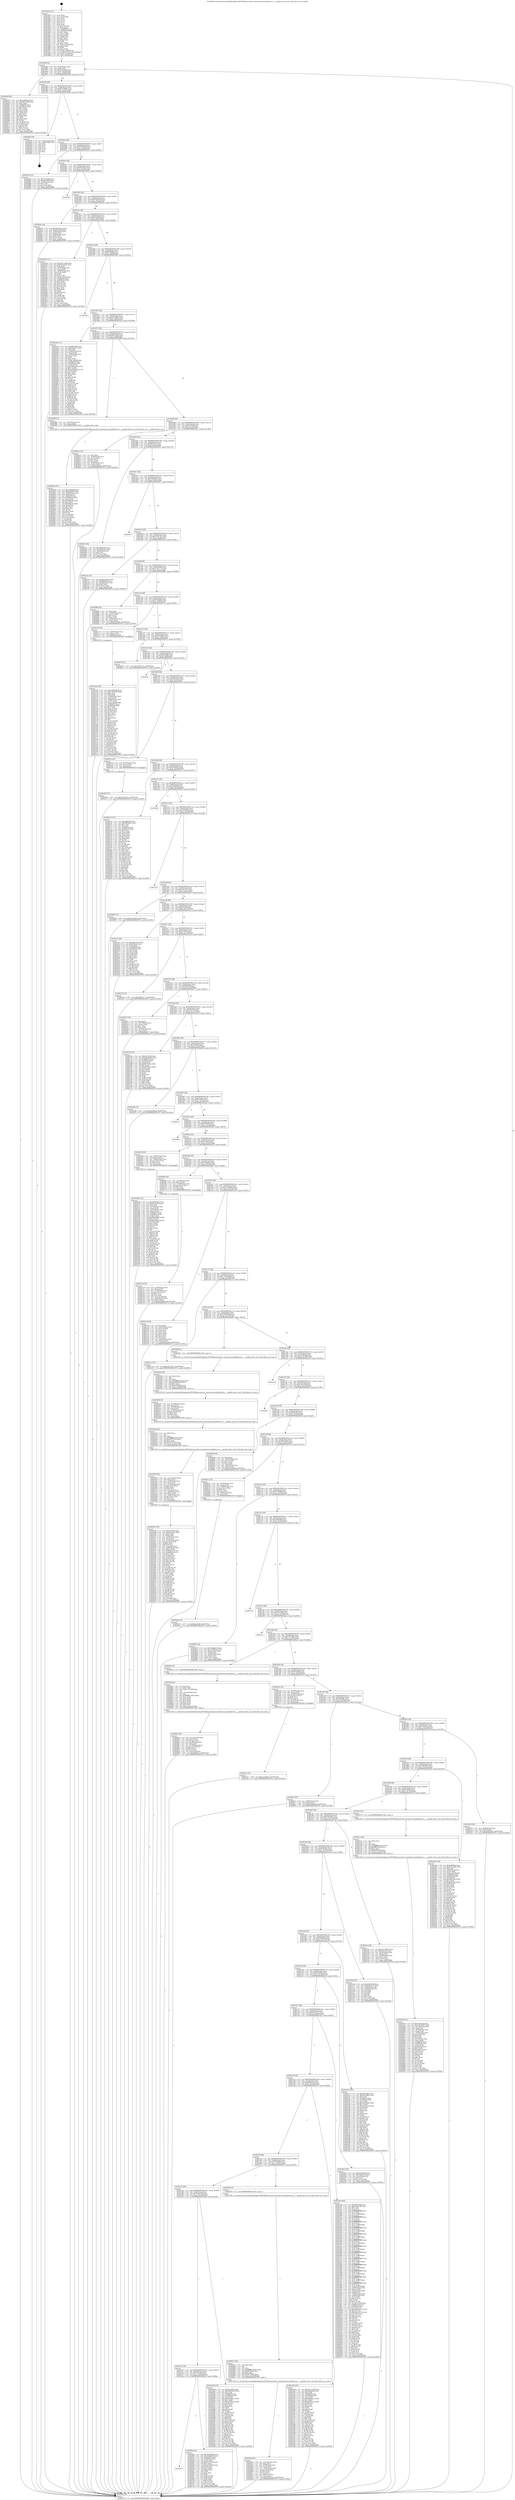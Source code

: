 digraph "0x401820" {
  label = "0x401820 (/mnt/c/Users/mathe/Desktop/tcc/POCII/binaries/extr_linuxdriverscpuidledriver.c___cpuidle_driver_init_Final-ollvm.out::main(0))"
  labelloc = "t"
  node[shape=record]

  Entry [label="",width=0.3,height=0.3,shape=circle,fillcolor=black,style=filled]
  "0x40188f" [label="{
     0x40188f [32]\l
     | [instrs]\l
     &nbsp;&nbsp;0x40188f \<+6\>: mov -0xa0(%rbp),%eax\l
     &nbsp;&nbsp;0x401895 \<+2\>: mov %eax,%ecx\l
     &nbsp;&nbsp;0x401897 \<+6\>: sub $0x83ebc8ab,%ecx\l
     &nbsp;&nbsp;0x40189d \<+6\>: mov %eax,-0xb4(%rbp)\l
     &nbsp;&nbsp;0x4018a3 \<+6\>: mov %ecx,-0xb8(%rbp)\l
     &nbsp;&nbsp;0x4018a9 \<+6\>: je 0000000000402939 \<main+0x1119\>\l
  }"]
  "0x402939" [label="{
     0x402939 [86]\l
     | [instrs]\l
     &nbsp;&nbsp;0x402939 \<+5\>: mov $0x3c864d4f,%eax\l
     &nbsp;&nbsp;0x40293e \<+5\>: mov $0xb8b119b4,%ecx\l
     &nbsp;&nbsp;0x402943 \<+2\>: xor %edx,%edx\l
     &nbsp;&nbsp;0x402945 \<+7\>: mov 0x406070,%esi\l
     &nbsp;&nbsp;0x40294c \<+7\>: mov 0x406058,%edi\l
     &nbsp;&nbsp;0x402953 \<+3\>: sub $0x1,%edx\l
     &nbsp;&nbsp;0x402956 \<+3\>: mov %esi,%r8d\l
     &nbsp;&nbsp;0x402959 \<+3\>: add %edx,%r8d\l
     &nbsp;&nbsp;0x40295c \<+4\>: imul %r8d,%esi\l
     &nbsp;&nbsp;0x402960 \<+3\>: and $0x1,%esi\l
     &nbsp;&nbsp;0x402963 \<+3\>: cmp $0x0,%esi\l
     &nbsp;&nbsp;0x402966 \<+4\>: sete %r9b\l
     &nbsp;&nbsp;0x40296a \<+3\>: cmp $0xa,%edi\l
     &nbsp;&nbsp;0x40296d \<+4\>: setl %r10b\l
     &nbsp;&nbsp;0x402971 \<+3\>: mov %r9b,%r11b\l
     &nbsp;&nbsp;0x402974 \<+3\>: and %r10b,%r11b\l
     &nbsp;&nbsp;0x402977 \<+3\>: xor %r10b,%r9b\l
     &nbsp;&nbsp;0x40297a \<+3\>: or %r9b,%r11b\l
     &nbsp;&nbsp;0x40297d \<+4\>: test $0x1,%r11b\l
     &nbsp;&nbsp;0x402981 \<+3\>: cmovne %ecx,%eax\l
     &nbsp;&nbsp;0x402984 \<+6\>: mov %eax,-0xa0(%rbp)\l
     &nbsp;&nbsp;0x40298a \<+5\>: jmp 000000000040307d \<main+0x185d\>\l
  }"]
  "0x4018af" [label="{
     0x4018af [28]\l
     | [instrs]\l
     &nbsp;&nbsp;0x4018af \<+5\>: jmp 00000000004018b4 \<main+0x94\>\l
     &nbsp;&nbsp;0x4018b4 \<+6\>: mov -0xb4(%rbp),%eax\l
     &nbsp;&nbsp;0x4018ba \<+5\>: sub $0x8c313991,%eax\l
     &nbsp;&nbsp;0x4018bf \<+6\>: mov %eax,-0xbc(%rbp)\l
     &nbsp;&nbsp;0x4018c5 \<+6\>: je 0000000000402ddf \<main+0x15bf\>\l
  }"]
  Exit [label="",width=0.3,height=0.3,shape=circle,fillcolor=black,style=filled,peripheries=2]
  "0x402ddf" [label="{
     0x402ddf [18]\l
     | [instrs]\l
     &nbsp;&nbsp;0x402ddf \<+3\>: mov -0x2c(%rbp),%eax\l
     &nbsp;&nbsp;0x402de2 \<+4\>: lea -0x28(%rbp),%rsp\l
     &nbsp;&nbsp;0x402de6 \<+1\>: pop %rbx\l
     &nbsp;&nbsp;0x402de7 \<+2\>: pop %r12\l
     &nbsp;&nbsp;0x402de9 \<+2\>: pop %r13\l
     &nbsp;&nbsp;0x402deb \<+2\>: pop %r14\l
     &nbsp;&nbsp;0x402ded \<+2\>: pop %r15\l
     &nbsp;&nbsp;0x402def \<+1\>: pop %rbp\l
     &nbsp;&nbsp;0x402df0 \<+1\>: ret\l
  }"]
  "0x4018cb" [label="{
     0x4018cb [28]\l
     | [instrs]\l
     &nbsp;&nbsp;0x4018cb \<+5\>: jmp 00000000004018d0 \<main+0xb0\>\l
     &nbsp;&nbsp;0x4018d0 \<+6\>: mov -0xb4(%rbp),%eax\l
     &nbsp;&nbsp;0x4018d6 \<+5\>: sub $0x9156e189,%eax\l
     &nbsp;&nbsp;0x4018db \<+6\>: mov %eax,-0xc0(%rbp)\l
     &nbsp;&nbsp;0x4018e1 \<+6\>: je 000000000040207b \<main+0x85b\>\l
  }"]
  "0x402c69" [label="{
     0x402c69 [15]\l
     | [instrs]\l
     &nbsp;&nbsp;0x402c69 \<+10\>: movl $0x5702b131,-0xa0(%rbp)\l
     &nbsp;&nbsp;0x402c73 \<+5\>: jmp 000000000040307d \<main+0x185d\>\l
  }"]
  "0x40207b" [label="{
     0x40207b [30]\l
     | [instrs]\l
     &nbsp;&nbsp;0x40207b \<+5\>: mov $0x7e72a4ef,%eax\l
     &nbsp;&nbsp;0x402080 \<+5\>: mov $0x9e87905,%ecx\l
     &nbsp;&nbsp;0x402085 \<+3\>: mov -0x35(%rbp),%dl\l
     &nbsp;&nbsp;0x402088 \<+3\>: test $0x1,%dl\l
     &nbsp;&nbsp;0x40208b \<+3\>: cmovne %ecx,%eax\l
     &nbsp;&nbsp;0x40208e \<+6\>: mov %eax,-0xa0(%rbp)\l
     &nbsp;&nbsp;0x402094 \<+5\>: jmp 000000000040307d \<main+0x185d\>\l
  }"]
  "0x4018e7" [label="{
     0x4018e7 [28]\l
     | [instrs]\l
     &nbsp;&nbsp;0x4018e7 \<+5\>: jmp 00000000004018ec \<main+0xcc\>\l
     &nbsp;&nbsp;0x4018ec \<+6\>: mov -0xb4(%rbp),%eax\l
     &nbsp;&nbsp;0x4018f2 \<+5\>: sub $0x958b3293,%eax\l
     &nbsp;&nbsp;0x4018f7 \<+6\>: mov %eax,-0xc4(%rbp)\l
     &nbsp;&nbsp;0x4018fd \<+6\>: je 0000000000402e6f \<main+0x164f\>\l
  }"]
  "0x402c21" [label="{
     0x402c21 [15]\l
     | [instrs]\l
     &nbsp;&nbsp;0x402c21 \<+10\>: movl $0x12e29ba0,-0xa0(%rbp)\l
     &nbsp;&nbsp;0x402c2b \<+5\>: jmp 000000000040307d \<main+0x185d\>\l
  }"]
  "0x402e6f" [label="{
     0x402e6f\l
  }", style=dashed]
  "0x401903" [label="{
     0x401903 [28]\l
     | [instrs]\l
     &nbsp;&nbsp;0x401903 \<+5\>: jmp 0000000000401908 \<main+0xe8\>\l
     &nbsp;&nbsp;0x401908 \<+6\>: mov -0xb4(%rbp),%eax\l
     &nbsp;&nbsp;0x40190e \<+5\>: sub $0x97bd2c99,%eax\l
     &nbsp;&nbsp;0x401913 \<+6\>: mov %eax,-0xc8(%rbp)\l
     &nbsp;&nbsp;0x401919 \<+6\>: je 0000000000402bdc \<main+0x13bc\>\l
  }"]
  "0x402b92" [label="{
     0x402b92 [15]\l
     | [instrs]\l
     &nbsp;&nbsp;0x402b92 \<+10\>: movl $0xbead7aff,-0xa0(%rbp)\l
     &nbsp;&nbsp;0x402b9c \<+5\>: jmp 000000000040307d \<main+0x185d\>\l
  }"]
  "0x402bdc" [label="{
     0x402bdc [36]\l
     | [instrs]\l
     &nbsp;&nbsp;0x402bdc \<+5\>: mov $0xe4916a2a,%eax\l
     &nbsp;&nbsp;0x402be1 \<+5\>: mov $0x5616a90f,%ecx\l
     &nbsp;&nbsp;0x402be6 \<+4\>: mov -0x40(%rbp),%rdx\l
     &nbsp;&nbsp;0x402bea \<+2\>: mov (%rdx),%esi\l
     &nbsp;&nbsp;0x402bec \<+4\>: mov -0x80(%rbp),%rdx\l
     &nbsp;&nbsp;0x402bf0 \<+2\>: cmp (%rdx),%esi\l
     &nbsp;&nbsp;0x402bf2 \<+3\>: cmovl %ecx,%eax\l
     &nbsp;&nbsp;0x402bf5 \<+6\>: mov %eax,-0xa0(%rbp)\l
     &nbsp;&nbsp;0x402bfb \<+5\>: jmp 000000000040307d \<main+0x185d\>\l
  }"]
  "0x40191f" [label="{
     0x40191f [28]\l
     | [instrs]\l
     &nbsp;&nbsp;0x40191f \<+5\>: jmp 0000000000401924 \<main+0x104\>\l
     &nbsp;&nbsp;0x401924 \<+6\>: mov -0xb4(%rbp),%eax\l
     &nbsp;&nbsp;0x40192a \<+5\>: sub $0x9b5e6abf,%eax\l
     &nbsp;&nbsp;0x40192f \<+6\>: mov %eax,-0xcc(%rbp)\l
     &nbsp;&nbsp;0x401935 \<+6\>: je 00000000004023bb \<main+0xb9b\>\l
  }"]
  "0x40299b" [label="{
     0x40299b [107]\l
     | [instrs]\l
     &nbsp;&nbsp;0x40299b \<+5\>: mov $0x3c864d4f,%ecx\l
     &nbsp;&nbsp;0x4029a0 \<+5\>: mov $0x542f981,%edx\l
     &nbsp;&nbsp;0x4029a5 \<+4\>: mov -0x48(%rbp),%rax\l
     &nbsp;&nbsp;0x4029a9 \<+6\>: movl $0x0,(%rax)\l
     &nbsp;&nbsp;0x4029af \<+7\>: mov 0x406070,%esi\l
     &nbsp;&nbsp;0x4029b6 \<+8\>: mov 0x406058,%r8d\l
     &nbsp;&nbsp;0x4029be \<+3\>: mov %esi,%r9d\l
     &nbsp;&nbsp;0x4029c1 \<+7\>: add $0x569fcad,%r9d\l
     &nbsp;&nbsp;0x4029c8 \<+4\>: sub $0x1,%r9d\l
     &nbsp;&nbsp;0x4029cc \<+7\>: sub $0x569fcad,%r9d\l
     &nbsp;&nbsp;0x4029d3 \<+4\>: imul %r9d,%esi\l
     &nbsp;&nbsp;0x4029d7 \<+3\>: and $0x1,%esi\l
     &nbsp;&nbsp;0x4029da \<+3\>: cmp $0x0,%esi\l
     &nbsp;&nbsp;0x4029dd \<+4\>: sete %r10b\l
     &nbsp;&nbsp;0x4029e1 \<+4\>: cmp $0xa,%r8d\l
     &nbsp;&nbsp;0x4029e5 \<+4\>: setl %r11b\l
     &nbsp;&nbsp;0x4029e9 \<+3\>: mov %r10b,%bl\l
     &nbsp;&nbsp;0x4029ec \<+3\>: and %r11b,%bl\l
     &nbsp;&nbsp;0x4029ef \<+3\>: xor %r11b,%r10b\l
     &nbsp;&nbsp;0x4029f2 \<+3\>: or %r10b,%bl\l
     &nbsp;&nbsp;0x4029f5 \<+3\>: test $0x1,%bl\l
     &nbsp;&nbsp;0x4029f8 \<+3\>: cmovne %edx,%ecx\l
     &nbsp;&nbsp;0x4029fb \<+6\>: mov %ecx,-0xa0(%rbp)\l
     &nbsp;&nbsp;0x402a01 \<+5\>: jmp 000000000040307d \<main+0x185d\>\l
  }"]
  "0x4023bb" [label="{
     0x4023bb [111]\l
     | [instrs]\l
     &nbsp;&nbsp;0x4023bb \<+5\>: mov $0x3e511dd6,%eax\l
     &nbsp;&nbsp;0x4023c0 \<+5\>: mov $0x632ed24e,%ecx\l
     &nbsp;&nbsp;0x4023c5 \<+2\>: xor %edx,%edx\l
     &nbsp;&nbsp;0x4023c7 \<+4\>: mov -0x70(%rbp),%rsi\l
     &nbsp;&nbsp;0x4023cb \<+2\>: mov (%rsi),%edi\l
     &nbsp;&nbsp;0x4023cd \<+4\>: mov -0x80(%rbp),%rsi\l
     &nbsp;&nbsp;0x4023d1 \<+2\>: cmp (%rsi),%edi\l
     &nbsp;&nbsp;0x4023d3 \<+4\>: setl %r8b\l
     &nbsp;&nbsp;0x4023d7 \<+4\>: and $0x1,%r8b\l
     &nbsp;&nbsp;0x4023db \<+4\>: mov %r8b,-0x2e(%rbp)\l
     &nbsp;&nbsp;0x4023df \<+7\>: mov 0x406070,%edi\l
     &nbsp;&nbsp;0x4023e6 \<+8\>: mov 0x406058,%r9d\l
     &nbsp;&nbsp;0x4023ee \<+3\>: sub $0x1,%edx\l
     &nbsp;&nbsp;0x4023f1 \<+3\>: mov %edi,%r10d\l
     &nbsp;&nbsp;0x4023f4 \<+3\>: add %edx,%r10d\l
     &nbsp;&nbsp;0x4023f7 \<+4\>: imul %r10d,%edi\l
     &nbsp;&nbsp;0x4023fb \<+3\>: and $0x1,%edi\l
     &nbsp;&nbsp;0x4023fe \<+3\>: cmp $0x0,%edi\l
     &nbsp;&nbsp;0x402401 \<+4\>: sete %r8b\l
     &nbsp;&nbsp;0x402405 \<+4\>: cmp $0xa,%r9d\l
     &nbsp;&nbsp;0x402409 \<+4\>: setl %r11b\l
     &nbsp;&nbsp;0x40240d \<+3\>: mov %r8b,%bl\l
     &nbsp;&nbsp;0x402410 \<+3\>: and %r11b,%bl\l
     &nbsp;&nbsp;0x402413 \<+3\>: xor %r11b,%r8b\l
     &nbsp;&nbsp;0x402416 \<+3\>: or %r8b,%bl\l
     &nbsp;&nbsp;0x402419 \<+3\>: test $0x1,%bl\l
     &nbsp;&nbsp;0x40241c \<+3\>: cmovne %ecx,%eax\l
     &nbsp;&nbsp;0x40241f \<+6\>: mov %eax,-0xa0(%rbp)\l
     &nbsp;&nbsp;0x402425 \<+5\>: jmp 000000000040307d \<main+0x185d\>\l
  }"]
  "0x40193b" [label="{
     0x40193b [28]\l
     | [instrs]\l
     &nbsp;&nbsp;0x40193b \<+5\>: jmp 0000000000401940 \<main+0x120\>\l
     &nbsp;&nbsp;0x401940 \<+6\>: mov -0xb4(%rbp),%eax\l
     &nbsp;&nbsp;0x401946 \<+5\>: sub $0x9f41f849,%eax\l
     &nbsp;&nbsp;0x40194b \<+6\>: mov %eax,-0xd0(%rbp)\l
     &nbsp;&nbsp;0x401951 \<+6\>: je 0000000000403040 \<main+0x1820\>\l
  }"]
  "0x4028e3" [label="{
     0x4028e3 [52]\l
     | [instrs]\l
     &nbsp;&nbsp;0x4028e3 \<+6\>: mov -0x1ac(%rbp),%ecx\l
     &nbsp;&nbsp;0x4028e9 \<+3\>: imul %eax,%ecx\l
     &nbsp;&nbsp;0x4028ec \<+3\>: movslq %ecx,%r8\l
     &nbsp;&nbsp;0x4028ef \<+4\>: mov -0x78(%rbp),%r9\l
     &nbsp;&nbsp;0x4028f3 \<+3\>: mov (%r9),%r9\l
     &nbsp;&nbsp;0x4028f6 \<+4\>: mov -0x70(%rbp),%r10\l
     &nbsp;&nbsp;0x4028fa \<+3\>: movslq (%r10),%r10\l
     &nbsp;&nbsp;0x4028fd \<+4\>: shl $0x5,%r10\l
     &nbsp;&nbsp;0x402901 \<+3\>: add %r10,%r9\l
     &nbsp;&nbsp;0x402904 \<+4\>: mov %r8,0x18(%r9)\l
     &nbsp;&nbsp;0x402908 \<+10\>: movl $0x4bf8530,-0xa0(%rbp)\l
     &nbsp;&nbsp;0x402912 \<+5\>: jmp 000000000040307d \<main+0x185d\>\l
  }"]
  "0x403040" [label="{
     0x403040\l
  }", style=dashed]
  "0x401957" [label="{
     0x401957 [28]\l
     | [instrs]\l
     &nbsp;&nbsp;0x401957 \<+5\>: jmp 000000000040195c \<main+0x13c\>\l
     &nbsp;&nbsp;0x40195c \<+6\>: mov -0xb4(%rbp),%eax\l
     &nbsp;&nbsp;0x401962 \<+5\>: sub $0xb515e6b1,%eax\l
     &nbsp;&nbsp;0x401967 \<+6\>: mov %eax,-0xd4(%rbp)\l
     &nbsp;&nbsp;0x40196d \<+6\>: je 0000000000402aa8 \<main+0x1288\>\l
  }"]
  "0x4028af" [label="{
     0x4028af [52]\l
     | [instrs]\l
     &nbsp;&nbsp;0x4028af \<+2\>: xor %ecx,%ecx\l
     &nbsp;&nbsp;0x4028b1 \<+5\>: mov $0x2,%edx\l
     &nbsp;&nbsp;0x4028b6 \<+6\>: mov %edx,-0x1a8(%rbp)\l
     &nbsp;&nbsp;0x4028bc \<+1\>: cltd\l
     &nbsp;&nbsp;0x4028bd \<+6\>: mov -0x1a8(%rbp),%esi\l
     &nbsp;&nbsp;0x4028c3 \<+2\>: idiv %esi\l
     &nbsp;&nbsp;0x4028c5 \<+6\>: imul $0xfffffffe,%edx,%edx\l
     &nbsp;&nbsp;0x4028cb \<+2\>: mov %ecx,%edi\l
     &nbsp;&nbsp;0x4028cd \<+2\>: sub %edx,%edi\l
     &nbsp;&nbsp;0x4028cf \<+2\>: mov %ecx,%edx\l
     &nbsp;&nbsp;0x4028d1 \<+3\>: sub $0x1,%edx\l
     &nbsp;&nbsp;0x4028d4 \<+2\>: add %edx,%edi\l
     &nbsp;&nbsp;0x4028d6 \<+2\>: sub %edi,%ecx\l
     &nbsp;&nbsp;0x4028d8 \<+6\>: mov %ecx,-0x1ac(%rbp)\l
     &nbsp;&nbsp;0x4028de \<+5\>: call 0000000000401160 \<next_i\>\l
     | [calls]\l
     &nbsp;&nbsp;0x401160 \{1\} (/mnt/c/Users/mathe/Desktop/tcc/POCII/binaries/extr_linuxdriverscpuidledriver.c___cpuidle_driver_init_Final-ollvm.out::next_i)\l
  }"]
  "0x402aa8" [label="{
     0x402aa8 [171]\l
     | [instrs]\l
     &nbsp;&nbsp;0x402aa8 \<+5\>: mov $0x9f41f849,%eax\l
     &nbsp;&nbsp;0x402aad \<+5\>: mov $0xbff241a1,%ecx\l
     &nbsp;&nbsp;0x402ab2 \<+2\>: mov $0x1,%dl\l
     &nbsp;&nbsp;0x402ab4 \<+4\>: mov -0x48(%rbp),%rsi\l
     &nbsp;&nbsp;0x402ab8 \<+2\>: mov (%rsi),%edi\l
     &nbsp;&nbsp;0x402aba \<+4\>: mov -0x80(%rbp),%rsi\l
     &nbsp;&nbsp;0x402abe \<+2\>: cmp (%rsi),%edi\l
     &nbsp;&nbsp;0x402ac0 \<+4\>: setl %r8b\l
     &nbsp;&nbsp;0x402ac4 \<+4\>: and $0x1,%r8b\l
     &nbsp;&nbsp;0x402ac8 \<+4\>: mov %r8b,-0x2d(%rbp)\l
     &nbsp;&nbsp;0x402acc \<+7\>: mov 0x406070,%edi\l
     &nbsp;&nbsp;0x402ad3 \<+8\>: mov 0x406058,%r9d\l
     &nbsp;&nbsp;0x402adb \<+3\>: mov %edi,%r10d\l
     &nbsp;&nbsp;0x402ade \<+7\>: sub $0xd1f84243,%r10d\l
     &nbsp;&nbsp;0x402ae5 \<+4\>: sub $0x1,%r10d\l
     &nbsp;&nbsp;0x402ae9 \<+7\>: add $0xd1f84243,%r10d\l
     &nbsp;&nbsp;0x402af0 \<+4\>: imul %r10d,%edi\l
     &nbsp;&nbsp;0x402af4 \<+3\>: and $0x1,%edi\l
     &nbsp;&nbsp;0x402af7 \<+3\>: cmp $0x0,%edi\l
     &nbsp;&nbsp;0x402afa \<+4\>: sete %r8b\l
     &nbsp;&nbsp;0x402afe \<+4\>: cmp $0xa,%r9d\l
     &nbsp;&nbsp;0x402b02 \<+4\>: setl %r11b\l
     &nbsp;&nbsp;0x402b06 \<+3\>: mov %r8b,%bl\l
     &nbsp;&nbsp;0x402b09 \<+3\>: xor $0xff,%bl\l
     &nbsp;&nbsp;0x402b0c \<+3\>: mov %r11b,%r14b\l
     &nbsp;&nbsp;0x402b0f \<+4\>: xor $0xff,%r14b\l
     &nbsp;&nbsp;0x402b13 \<+3\>: xor $0x0,%dl\l
     &nbsp;&nbsp;0x402b16 \<+3\>: mov %bl,%r15b\l
     &nbsp;&nbsp;0x402b19 \<+4\>: and $0x0,%r15b\l
     &nbsp;&nbsp;0x402b1d \<+3\>: and %dl,%r8b\l
     &nbsp;&nbsp;0x402b20 \<+3\>: mov %r14b,%r12b\l
     &nbsp;&nbsp;0x402b23 \<+4\>: and $0x0,%r12b\l
     &nbsp;&nbsp;0x402b27 \<+3\>: and %dl,%r11b\l
     &nbsp;&nbsp;0x402b2a \<+3\>: or %r8b,%r15b\l
     &nbsp;&nbsp;0x402b2d \<+3\>: or %r11b,%r12b\l
     &nbsp;&nbsp;0x402b30 \<+3\>: xor %r12b,%r15b\l
     &nbsp;&nbsp;0x402b33 \<+3\>: or %r14b,%bl\l
     &nbsp;&nbsp;0x402b36 \<+3\>: xor $0xff,%bl\l
     &nbsp;&nbsp;0x402b39 \<+3\>: or $0x0,%dl\l
     &nbsp;&nbsp;0x402b3c \<+2\>: and %dl,%bl\l
     &nbsp;&nbsp;0x402b3e \<+3\>: or %bl,%r15b\l
     &nbsp;&nbsp;0x402b41 \<+4\>: test $0x1,%r15b\l
     &nbsp;&nbsp;0x402b45 \<+3\>: cmovne %ecx,%eax\l
     &nbsp;&nbsp;0x402b48 \<+6\>: mov %eax,-0xa0(%rbp)\l
     &nbsp;&nbsp;0x402b4e \<+5\>: jmp 000000000040307d \<main+0x185d\>\l
  }"]
  "0x401973" [label="{
     0x401973 [28]\l
     | [instrs]\l
     &nbsp;&nbsp;0x401973 \<+5\>: jmp 0000000000401978 \<main+0x158\>\l
     &nbsp;&nbsp;0x401978 \<+6\>: mov -0xb4(%rbp),%eax\l
     &nbsp;&nbsp;0x40197e \<+5\>: sub $0xb8b119b4,%eax\l
     &nbsp;&nbsp;0x401983 \<+6\>: mov %eax,-0xd8(%rbp)\l
     &nbsp;&nbsp;0x401989 \<+6\>: je 000000000040298f \<main+0x116f\>\l
  }"]
  "0x4027f6" [label="{
     0x4027f6 [131]\l
     | [instrs]\l
     &nbsp;&nbsp;0x4027f6 \<+5\>: mov $0x1e812c0f,%ecx\l
     &nbsp;&nbsp;0x4027fb \<+5\>: mov $0xda416005,%edx\l
     &nbsp;&nbsp;0x402800 \<+6\>: mov -0x1a4(%rbp),%esi\l
     &nbsp;&nbsp;0x402806 \<+3\>: imul %eax,%esi\l
     &nbsp;&nbsp;0x402809 \<+4\>: mov -0x78(%rbp),%rdi\l
     &nbsp;&nbsp;0x40280d \<+3\>: mov (%rdi),%rdi\l
     &nbsp;&nbsp;0x402810 \<+4\>: mov -0x70(%rbp),%r8\l
     &nbsp;&nbsp;0x402814 \<+3\>: movslq (%r8),%r8\l
     &nbsp;&nbsp;0x402817 \<+4\>: shl $0x5,%r8\l
     &nbsp;&nbsp;0x40281b \<+3\>: add %r8,%rdi\l
     &nbsp;&nbsp;0x40281e \<+4\>: mov 0x10(%rdi),%rdi\l
     &nbsp;&nbsp;0x402822 \<+2\>: mov %esi,(%rdi)\l
     &nbsp;&nbsp;0x402824 \<+7\>: mov 0x406070,%eax\l
     &nbsp;&nbsp;0x40282b \<+7\>: mov 0x406058,%esi\l
     &nbsp;&nbsp;0x402832 \<+3\>: mov %eax,%r9d\l
     &nbsp;&nbsp;0x402835 \<+7\>: sub $0xda54a,%r9d\l
     &nbsp;&nbsp;0x40283c \<+4\>: sub $0x1,%r9d\l
     &nbsp;&nbsp;0x402840 \<+7\>: add $0xda54a,%r9d\l
     &nbsp;&nbsp;0x402847 \<+4\>: imul %r9d,%eax\l
     &nbsp;&nbsp;0x40284b \<+3\>: and $0x1,%eax\l
     &nbsp;&nbsp;0x40284e \<+3\>: cmp $0x0,%eax\l
     &nbsp;&nbsp;0x402851 \<+4\>: sete %r10b\l
     &nbsp;&nbsp;0x402855 \<+3\>: cmp $0xa,%esi\l
     &nbsp;&nbsp;0x402858 \<+4\>: setl %r11b\l
     &nbsp;&nbsp;0x40285c \<+3\>: mov %r10b,%bl\l
     &nbsp;&nbsp;0x40285f \<+3\>: and %r11b,%bl\l
     &nbsp;&nbsp;0x402862 \<+3\>: xor %r11b,%r10b\l
     &nbsp;&nbsp;0x402865 \<+3\>: or %r10b,%bl\l
     &nbsp;&nbsp;0x402868 \<+3\>: test $0x1,%bl\l
     &nbsp;&nbsp;0x40286b \<+3\>: cmovne %edx,%ecx\l
     &nbsp;&nbsp;0x40286e \<+6\>: mov %ecx,-0xa0(%rbp)\l
     &nbsp;&nbsp;0x402874 \<+5\>: jmp 000000000040307d \<main+0x185d\>\l
  }"]
  "0x40298f" [label="{
     0x40298f [12]\l
     | [instrs]\l
     &nbsp;&nbsp;0x40298f \<+4\>: mov -0x78(%rbp),%rax\l
     &nbsp;&nbsp;0x402993 \<+3\>: mov (%rax),%rdi\l
     &nbsp;&nbsp;0x402996 \<+5\>: call 00000000004013d0 \<__cpuidle_driver_init\>\l
     | [calls]\l
     &nbsp;&nbsp;0x4013d0 \{1\} (/mnt/c/Users/mathe/Desktop/tcc/POCII/binaries/extr_linuxdriverscpuidledriver.c___cpuidle_driver_init_Final-ollvm.out::__cpuidle_driver_init)\l
  }"]
  "0x40198f" [label="{
     0x40198f [28]\l
     | [instrs]\l
     &nbsp;&nbsp;0x40198f \<+5\>: jmp 0000000000401994 \<main+0x174\>\l
     &nbsp;&nbsp;0x401994 \<+6\>: mov -0xb4(%rbp),%eax\l
     &nbsp;&nbsp;0x40199a \<+5\>: sub $0xbead7aff,%eax\l
     &nbsp;&nbsp;0x40199f \<+6\>: mov %eax,-0xdc(%rbp)\l
     &nbsp;&nbsp;0x4019a5 \<+6\>: je 0000000000402ba1 \<main+0x1381\>\l
  }"]
  "0x4027ce" [label="{
     0x4027ce [40]\l
     | [instrs]\l
     &nbsp;&nbsp;0x4027ce \<+5\>: mov $0x2,%ecx\l
     &nbsp;&nbsp;0x4027d3 \<+1\>: cltd\l
     &nbsp;&nbsp;0x4027d4 \<+2\>: idiv %ecx\l
     &nbsp;&nbsp;0x4027d6 \<+6\>: imul $0xfffffffe,%edx,%ecx\l
     &nbsp;&nbsp;0x4027dc \<+6\>: add $0x986c030b,%ecx\l
     &nbsp;&nbsp;0x4027e2 \<+3\>: add $0x1,%ecx\l
     &nbsp;&nbsp;0x4027e5 \<+6\>: sub $0x986c030b,%ecx\l
     &nbsp;&nbsp;0x4027eb \<+6\>: mov %ecx,-0x1a4(%rbp)\l
     &nbsp;&nbsp;0x4027f1 \<+5\>: call 0000000000401160 \<next_i\>\l
     | [calls]\l
     &nbsp;&nbsp;0x401160 \{1\} (/mnt/c/Users/mathe/Desktop/tcc/POCII/binaries/extr_linuxdriverscpuidledriver.c___cpuidle_driver_init_Final-ollvm.out::next_i)\l
  }"]
  "0x402ba1" [label="{
     0x402ba1 [34]\l
     | [instrs]\l
     &nbsp;&nbsp;0x402ba1 \<+2\>: xor %eax,%eax\l
     &nbsp;&nbsp;0x402ba3 \<+4\>: mov -0x48(%rbp),%rcx\l
     &nbsp;&nbsp;0x402ba7 \<+2\>: mov (%rcx),%edx\l
     &nbsp;&nbsp;0x402ba9 \<+3\>: sub $0x1,%eax\l
     &nbsp;&nbsp;0x402bac \<+2\>: sub %eax,%edx\l
     &nbsp;&nbsp;0x402bae \<+4\>: mov -0x48(%rbp),%rcx\l
     &nbsp;&nbsp;0x402bb2 \<+2\>: mov %edx,(%rcx)\l
     &nbsp;&nbsp;0x402bb4 \<+10\>: movl $0x62d0f4e8,-0xa0(%rbp)\l
     &nbsp;&nbsp;0x402bbe \<+5\>: jmp 000000000040307d \<main+0x185d\>\l
  }"]
  "0x4019ab" [label="{
     0x4019ab [28]\l
     | [instrs]\l
     &nbsp;&nbsp;0x4019ab \<+5\>: jmp 00000000004019b0 \<main+0x190\>\l
     &nbsp;&nbsp;0x4019b0 \<+6\>: mov -0xb4(%rbp),%eax\l
     &nbsp;&nbsp;0x4019b6 \<+5\>: sub $0xbff241a1,%eax\l
     &nbsp;&nbsp;0x4019bb \<+6\>: mov %eax,-0xe0(%rbp)\l
     &nbsp;&nbsp;0x4019c1 \<+6\>: je 0000000000402b53 \<main+0x1333\>\l
  }"]
  "0x402718" [label="{
     0x402718 [50]\l
     | [instrs]\l
     &nbsp;&nbsp;0x402718 \<+4\>: mov -0x78(%rbp),%rdi\l
     &nbsp;&nbsp;0x40271c \<+3\>: mov (%rdi),%rdi\l
     &nbsp;&nbsp;0x40271f \<+4\>: mov -0x70(%rbp),%rcx\l
     &nbsp;&nbsp;0x402723 \<+3\>: movslq (%rcx),%rcx\l
     &nbsp;&nbsp;0x402726 \<+4\>: shl $0x5,%rcx\l
     &nbsp;&nbsp;0x40272a \<+3\>: add %rcx,%rdi\l
     &nbsp;&nbsp;0x40272d \<+4\>: mov %rax,0x10(%rdi)\l
     &nbsp;&nbsp;0x402731 \<+4\>: mov -0x50(%rbp),%rax\l
     &nbsp;&nbsp;0x402735 \<+6\>: movl $0x0,(%rax)\l
     &nbsp;&nbsp;0x40273b \<+10\>: movl $0x6106a84a,-0xa0(%rbp)\l
     &nbsp;&nbsp;0x402745 \<+5\>: jmp 000000000040307d \<main+0x185d\>\l
  }"]
  "0x402b53" [label="{
     0x402b53 [30]\l
     | [instrs]\l
     &nbsp;&nbsp;0x402b53 \<+5\>: mov $0x5628c6fc,%eax\l
     &nbsp;&nbsp;0x402b58 \<+5\>: mov $0x3295ad22,%ecx\l
     &nbsp;&nbsp;0x402b5d \<+3\>: mov -0x2d(%rbp),%dl\l
     &nbsp;&nbsp;0x402b60 \<+3\>: test $0x1,%dl\l
     &nbsp;&nbsp;0x402b63 \<+3\>: cmovne %ecx,%eax\l
     &nbsp;&nbsp;0x402b66 \<+6\>: mov %eax,-0xa0(%rbp)\l
     &nbsp;&nbsp;0x402b6c \<+5\>: jmp 000000000040307d \<main+0x185d\>\l
  }"]
  "0x4019c7" [label="{
     0x4019c7 [28]\l
     | [instrs]\l
     &nbsp;&nbsp;0x4019c7 \<+5\>: jmp 00000000004019cc \<main+0x1ac\>\l
     &nbsp;&nbsp;0x4019cc \<+6\>: mov -0xb4(%rbp),%eax\l
     &nbsp;&nbsp;0x4019d2 \<+5\>: sub $0xc36dad61,%eax\l
     &nbsp;&nbsp;0x4019d7 \<+6\>: mov %eax,-0xe4(%rbp)\l
     &nbsp;&nbsp;0x4019dd \<+6\>: je 0000000000402c87 \<main+0x1467\>\l
  }"]
  "0x4026a6" [label="{
     0x4026a6 [51]\l
     | [instrs]\l
     &nbsp;&nbsp;0x4026a6 \<+6\>: mov -0x1a0(%rbp),%ecx\l
     &nbsp;&nbsp;0x4026ac \<+3\>: imul %eax,%ecx\l
     &nbsp;&nbsp;0x4026af \<+4\>: mov -0x78(%rbp),%rsi\l
     &nbsp;&nbsp;0x4026b3 \<+3\>: mov (%rsi),%rsi\l
     &nbsp;&nbsp;0x4026b6 \<+4\>: mov -0x70(%rbp),%rdi\l
     &nbsp;&nbsp;0x4026ba \<+3\>: movslq (%rdi),%rdi\l
     &nbsp;&nbsp;0x4026bd \<+4\>: shl $0x5,%rdi\l
     &nbsp;&nbsp;0x4026c1 \<+3\>: add %rdi,%rsi\l
     &nbsp;&nbsp;0x4026c4 \<+4\>: mov 0x8(%rsi),%rsi\l
     &nbsp;&nbsp;0x4026c8 \<+2\>: mov %ecx,(%rsi)\l
     &nbsp;&nbsp;0x4026ca \<+10\>: movl $0x2055e545,-0xa0(%rbp)\l
     &nbsp;&nbsp;0x4026d4 \<+5\>: jmp 000000000040307d \<main+0x185d\>\l
  }"]
  "0x402c87" [label="{
     0x402c87\l
  }", style=dashed]
  "0x4019e3" [label="{
     0x4019e3 [28]\l
     | [instrs]\l
     &nbsp;&nbsp;0x4019e3 \<+5\>: jmp 00000000004019e8 \<main+0x1c8\>\l
     &nbsp;&nbsp;0x4019e8 \<+6\>: mov -0xb4(%rbp),%eax\l
     &nbsp;&nbsp;0x4019ee \<+5\>: sub $0xc507c32c,%eax\l
     &nbsp;&nbsp;0x4019f3 \<+6\>: mov %eax,-0xe8(%rbp)\l
     &nbsp;&nbsp;0x4019f9 \<+6\>: je 00000000004021dc \<main+0x9bc\>\l
  }"]
  "0x40267e" [label="{
     0x40267e [40]\l
     | [instrs]\l
     &nbsp;&nbsp;0x40267e \<+5\>: mov $0x2,%ecx\l
     &nbsp;&nbsp;0x402683 \<+1\>: cltd\l
     &nbsp;&nbsp;0x402684 \<+2\>: idiv %ecx\l
     &nbsp;&nbsp;0x402686 \<+6\>: imul $0xfffffffe,%edx,%ecx\l
     &nbsp;&nbsp;0x40268c \<+6\>: sub $0x8b76382,%ecx\l
     &nbsp;&nbsp;0x402692 \<+3\>: add $0x1,%ecx\l
     &nbsp;&nbsp;0x402695 \<+6\>: add $0x8b76382,%ecx\l
     &nbsp;&nbsp;0x40269b \<+6\>: mov %ecx,-0x1a0(%rbp)\l
     &nbsp;&nbsp;0x4026a1 \<+5\>: call 0000000000401160 \<next_i\>\l
     | [calls]\l
     &nbsp;&nbsp;0x401160 \{1\} (/mnt/c/Users/mathe/Desktop/tcc/POCII/binaries/extr_linuxdriverscpuidledriver.c___cpuidle_driver_init_Final-ollvm.out::next_i)\l
  }"]
  "0x4021dc" [label="{
     0x4021dc [30]\l
     | [instrs]\l
     &nbsp;&nbsp;0x4021dc \<+5\>: mov $0xeeb42105,%eax\l
     &nbsp;&nbsp;0x4021e1 \<+5\>: mov $0xff2af3df,%ecx\l
     &nbsp;&nbsp;0x4021e6 \<+3\>: mov -0x34(%rbp),%edx\l
     &nbsp;&nbsp;0x4021e9 \<+3\>: cmp $0x0,%edx\l
     &nbsp;&nbsp;0x4021ec \<+3\>: cmove %ecx,%eax\l
     &nbsp;&nbsp;0x4021ef \<+6\>: mov %eax,-0xa0(%rbp)\l
     &nbsp;&nbsp;0x4021f5 \<+5\>: jmp 000000000040307d \<main+0x185d\>\l
  }"]
  "0x4019ff" [label="{
     0x4019ff [28]\l
     | [instrs]\l
     &nbsp;&nbsp;0x4019ff \<+5\>: jmp 0000000000401a04 \<main+0x1e4\>\l
     &nbsp;&nbsp;0x401a04 \<+6\>: mov -0xb4(%rbp),%eax\l
     &nbsp;&nbsp;0x401a0a \<+5\>: sub $0xc70d7171,%eax\l
     &nbsp;&nbsp;0x401a0f \<+6\>: mov %eax,-0xec(%rbp)\l
     &nbsp;&nbsp;0x401a15 \<+6\>: je 0000000000402888 \<main+0x1068\>\l
  }"]
  "0x402593" [label="{
     0x402593 [179]\l
     | [instrs]\l
     &nbsp;&nbsp;0x402593 \<+5\>: mov $0x8a14482,%ecx\l
     &nbsp;&nbsp;0x402598 \<+5\>: mov $0xfac6c3e1,%edx\l
     &nbsp;&nbsp;0x40259d \<+3\>: mov $0x1,%r8b\l
     &nbsp;&nbsp;0x4025a0 \<+3\>: xor %r9d,%r9d\l
     &nbsp;&nbsp;0x4025a3 \<+4\>: mov -0x78(%rbp),%rsi\l
     &nbsp;&nbsp;0x4025a7 \<+3\>: mov (%rsi),%rsi\l
     &nbsp;&nbsp;0x4025aa \<+4\>: mov -0x70(%rbp),%rdi\l
     &nbsp;&nbsp;0x4025ae \<+3\>: movslq (%rdi),%rdi\l
     &nbsp;&nbsp;0x4025b1 \<+4\>: shl $0x5,%rdi\l
     &nbsp;&nbsp;0x4025b5 \<+3\>: add %rdi,%rsi\l
     &nbsp;&nbsp;0x4025b8 \<+4\>: mov %rax,0x8(%rsi)\l
     &nbsp;&nbsp;0x4025bc \<+4\>: mov -0x60(%rbp),%rax\l
     &nbsp;&nbsp;0x4025c0 \<+6\>: movl $0x0,(%rax)\l
     &nbsp;&nbsp;0x4025c6 \<+8\>: mov 0x406070,%r10d\l
     &nbsp;&nbsp;0x4025ce \<+8\>: mov 0x406058,%r11d\l
     &nbsp;&nbsp;0x4025d6 \<+4\>: sub $0x1,%r9d\l
     &nbsp;&nbsp;0x4025da \<+3\>: mov %r10d,%ebx\l
     &nbsp;&nbsp;0x4025dd \<+3\>: add %r9d,%ebx\l
     &nbsp;&nbsp;0x4025e0 \<+4\>: imul %ebx,%r10d\l
     &nbsp;&nbsp;0x4025e4 \<+4\>: and $0x1,%r10d\l
     &nbsp;&nbsp;0x4025e8 \<+4\>: cmp $0x0,%r10d\l
     &nbsp;&nbsp;0x4025ec \<+4\>: sete %r14b\l
     &nbsp;&nbsp;0x4025f0 \<+4\>: cmp $0xa,%r11d\l
     &nbsp;&nbsp;0x4025f4 \<+4\>: setl %r15b\l
     &nbsp;&nbsp;0x4025f8 \<+3\>: mov %r14b,%r12b\l
     &nbsp;&nbsp;0x4025fb \<+4\>: xor $0xff,%r12b\l
     &nbsp;&nbsp;0x4025ff \<+3\>: mov %r15b,%r13b\l
     &nbsp;&nbsp;0x402602 \<+4\>: xor $0xff,%r13b\l
     &nbsp;&nbsp;0x402606 \<+4\>: xor $0x1,%r8b\l
     &nbsp;&nbsp;0x40260a \<+3\>: mov %r12b,%al\l
     &nbsp;&nbsp;0x40260d \<+2\>: and $0xff,%al\l
     &nbsp;&nbsp;0x40260f \<+3\>: and %r8b,%r14b\l
     &nbsp;&nbsp;0x402612 \<+3\>: mov %r13b,%sil\l
     &nbsp;&nbsp;0x402615 \<+4\>: and $0xff,%sil\l
     &nbsp;&nbsp;0x402619 \<+3\>: and %r8b,%r15b\l
     &nbsp;&nbsp;0x40261c \<+3\>: or %r14b,%al\l
     &nbsp;&nbsp;0x40261f \<+3\>: or %r15b,%sil\l
     &nbsp;&nbsp;0x402622 \<+3\>: xor %sil,%al\l
     &nbsp;&nbsp;0x402625 \<+3\>: or %r13b,%r12b\l
     &nbsp;&nbsp;0x402628 \<+4\>: xor $0xff,%r12b\l
     &nbsp;&nbsp;0x40262c \<+4\>: or $0x1,%r8b\l
     &nbsp;&nbsp;0x402630 \<+3\>: and %r8b,%r12b\l
     &nbsp;&nbsp;0x402633 \<+3\>: or %r12b,%al\l
     &nbsp;&nbsp;0x402636 \<+2\>: test $0x1,%al\l
     &nbsp;&nbsp;0x402638 \<+3\>: cmovne %edx,%ecx\l
     &nbsp;&nbsp;0x40263b \<+6\>: mov %ecx,-0xa0(%rbp)\l
     &nbsp;&nbsp;0x402641 \<+5\>: jmp 000000000040307d \<main+0x185d\>\l
  }"]
  "0x402888" [label="{
     0x402888 [34]\l
     | [instrs]\l
     &nbsp;&nbsp;0x402888 \<+2\>: xor %eax,%eax\l
     &nbsp;&nbsp;0x40288a \<+4\>: mov -0x50(%rbp),%rcx\l
     &nbsp;&nbsp;0x40288e \<+2\>: mov (%rcx),%edx\l
     &nbsp;&nbsp;0x402890 \<+3\>: sub $0x1,%eax\l
     &nbsp;&nbsp;0x402893 \<+2\>: sub %eax,%edx\l
     &nbsp;&nbsp;0x402895 \<+4\>: mov -0x50(%rbp),%rcx\l
     &nbsp;&nbsp;0x402899 \<+2\>: mov %edx,(%rcx)\l
     &nbsp;&nbsp;0x40289b \<+10\>: movl $0x6106a84a,-0xa0(%rbp)\l
     &nbsp;&nbsp;0x4028a5 \<+5\>: jmp 000000000040307d \<main+0x185d\>\l
  }"]
  "0x401a1b" [label="{
     0x401a1b [28]\l
     | [instrs]\l
     &nbsp;&nbsp;0x401a1b \<+5\>: jmp 0000000000401a20 \<main+0x200\>\l
     &nbsp;&nbsp;0x401a20 \<+6\>: mov -0xb4(%rbp),%eax\l
     &nbsp;&nbsp;0x401a26 \<+5\>: sub $0xd74e665b,%eax\l
     &nbsp;&nbsp;0x401a2b \<+6\>: mov %eax,-0xf0(%rbp)\l
     &nbsp;&nbsp;0x401a31 \<+6\>: je 0000000000402115 \<main+0x8f5\>\l
  }"]
  "0x402555" [label="{
     0x402555 [62]\l
     | [instrs]\l
     &nbsp;&nbsp;0x402555 \<+6\>: mov -0x19c(%rbp),%ecx\l
     &nbsp;&nbsp;0x40255b \<+3\>: imul %eax,%ecx\l
     &nbsp;&nbsp;0x40255e \<+4\>: mov -0x78(%rbp),%rsi\l
     &nbsp;&nbsp;0x402562 \<+3\>: mov (%rsi),%rsi\l
     &nbsp;&nbsp;0x402565 \<+4\>: mov -0x70(%rbp),%rdi\l
     &nbsp;&nbsp;0x402569 \<+3\>: movslq (%rdi),%rdi\l
     &nbsp;&nbsp;0x40256c \<+4\>: shl $0x5,%rdi\l
     &nbsp;&nbsp;0x402570 \<+3\>: add %rdi,%rsi\l
     &nbsp;&nbsp;0x402573 \<+3\>: mov %ecx,0x4(%rsi)\l
     &nbsp;&nbsp;0x402576 \<+4\>: mov -0x68(%rbp),%rsi\l
     &nbsp;&nbsp;0x40257a \<+6\>: movl $0x1,(%rsi)\l
     &nbsp;&nbsp;0x402580 \<+4\>: mov -0x68(%rbp),%rsi\l
     &nbsp;&nbsp;0x402584 \<+3\>: movslq (%rsi),%rsi\l
     &nbsp;&nbsp;0x402587 \<+4\>: shl $0x2,%rsi\l
     &nbsp;&nbsp;0x40258b \<+3\>: mov %rsi,%rdi\l
     &nbsp;&nbsp;0x40258e \<+5\>: call 0000000000401050 \<malloc@plt\>\l
     | [calls]\l
     &nbsp;&nbsp;0x401050 \{1\} (unknown)\l
  }"]
  "0x402115" [label="{
     0x402115 [19]\l
     | [instrs]\l
     &nbsp;&nbsp;0x402115 \<+7\>: mov -0x90(%rbp),%rax\l
     &nbsp;&nbsp;0x40211c \<+3\>: mov (%rax),%rax\l
     &nbsp;&nbsp;0x40211f \<+4\>: mov 0x8(%rax),%rdi\l
     &nbsp;&nbsp;0x402123 \<+5\>: call 0000000000401060 \<atoi@plt\>\l
     | [calls]\l
     &nbsp;&nbsp;0x401060 \{1\} (unknown)\l
  }"]
  "0x401a37" [label="{
     0x401a37 [28]\l
     | [instrs]\l
     &nbsp;&nbsp;0x401a37 \<+5\>: jmp 0000000000401a3c \<main+0x21c\>\l
     &nbsp;&nbsp;0x401a3c \<+6\>: mov -0xb4(%rbp),%eax\l
     &nbsp;&nbsp;0x401a42 \<+5\>: sub $0xda416005,%eax\l
     &nbsp;&nbsp;0x401a47 \<+6\>: mov %eax,-0xf4(%rbp)\l
     &nbsp;&nbsp;0x401a4d \<+6\>: je 0000000000402879 \<main+0x1059\>\l
  }"]
  "0x40252d" [label="{
     0x40252d [40]\l
     | [instrs]\l
     &nbsp;&nbsp;0x40252d \<+5\>: mov $0x2,%ecx\l
     &nbsp;&nbsp;0x402532 \<+1\>: cltd\l
     &nbsp;&nbsp;0x402533 \<+2\>: idiv %ecx\l
     &nbsp;&nbsp;0x402535 \<+6\>: imul $0xfffffffe,%edx,%ecx\l
     &nbsp;&nbsp;0x40253b \<+6\>: sub $0xa675731a,%ecx\l
     &nbsp;&nbsp;0x402541 \<+3\>: add $0x1,%ecx\l
     &nbsp;&nbsp;0x402544 \<+6\>: add $0xa675731a,%ecx\l
     &nbsp;&nbsp;0x40254a \<+6\>: mov %ecx,-0x19c(%rbp)\l
     &nbsp;&nbsp;0x402550 \<+5\>: call 0000000000401160 \<next_i\>\l
     | [calls]\l
     &nbsp;&nbsp;0x401160 \{1\} (/mnt/c/Users/mathe/Desktop/tcc/POCII/binaries/extr_linuxdriverscpuidledriver.c___cpuidle_driver_init_Final-ollvm.out::next_i)\l
  }"]
  "0x402879" [label="{
     0x402879 [15]\l
     | [instrs]\l
     &nbsp;&nbsp;0x402879 \<+10\>: movl $0xc70d7171,-0xa0(%rbp)\l
     &nbsp;&nbsp;0x402883 \<+5\>: jmp 000000000040307d \<main+0x185d\>\l
  }"]
  "0x401a53" [label="{
     0x401a53 [28]\l
     | [instrs]\l
     &nbsp;&nbsp;0x401a53 \<+5\>: jmp 0000000000401a58 \<main+0x238\>\l
     &nbsp;&nbsp;0x401a58 \<+6\>: mov -0xb4(%rbp),%eax\l
     &nbsp;&nbsp;0x401a5e \<+5\>: sub $0xdf4c5b98,%eax\l
     &nbsp;&nbsp;0x401a63 \<+6\>: mov %eax,-0xf8(%rbp)\l
     &nbsp;&nbsp;0x401a69 \<+6\>: je 0000000000402df1 \<main+0x15d1\>\l
  }"]
  "0x402508" [label="{
     0x402508 [37]\l
     | [instrs]\l
     &nbsp;&nbsp;0x402508 \<+6\>: mov -0x198(%rbp),%ecx\l
     &nbsp;&nbsp;0x40250e \<+3\>: imul %eax,%ecx\l
     &nbsp;&nbsp;0x402511 \<+4\>: mov -0x78(%rbp),%rsi\l
     &nbsp;&nbsp;0x402515 \<+3\>: mov (%rsi),%rsi\l
     &nbsp;&nbsp;0x402518 \<+4\>: mov -0x70(%rbp),%rdi\l
     &nbsp;&nbsp;0x40251c \<+3\>: movslq (%rdi),%rdi\l
     &nbsp;&nbsp;0x40251f \<+4\>: shl $0x5,%rdi\l
     &nbsp;&nbsp;0x402523 \<+3\>: add %rdi,%rsi\l
     &nbsp;&nbsp;0x402526 \<+2\>: mov %ecx,(%rsi)\l
     &nbsp;&nbsp;0x402528 \<+5\>: call 0000000000401160 \<next_i\>\l
     | [calls]\l
     &nbsp;&nbsp;0x401160 \{1\} (/mnt/c/Users/mathe/Desktop/tcc/POCII/binaries/extr_linuxdriverscpuidledriver.c___cpuidle_driver_init_Final-ollvm.out::next_i)\l
  }"]
  "0x402df1" [label="{
     0x402df1\l
  }", style=dashed]
  "0x401a6f" [label="{
     0x401a6f [28]\l
     | [instrs]\l
     &nbsp;&nbsp;0x401a6f \<+5\>: jmp 0000000000401a74 \<main+0x254\>\l
     &nbsp;&nbsp;0x401a74 \<+6\>: mov -0xb4(%rbp),%eax\l
     &nbsp;&nbsp;0x401a7a \<+5\>: sub $0xe4916a2a,%eax\l
     &nbsp;&nbsp;0x401a7f \<+6\>: mov %eax,-0xfc(%rbp)\l
     &nbsp;&nbsp;0x401a85 \<+6\>: je 0000000000402c5a \<main+0x143a\>\l
  }"]
  "0x4024e0" [label="{
     0x4024e0 [40]\l
     | [instrs]\l
     &nbsp;&nbsp;0x4024e0 \<+5\>: mov $0x2,%ecx\l
     &nbsp;&nbsp;0x4024e5 \<+1\>: cltd\l
     &nbsp;&nbsp;0x4024e6 \<+2\>: idiv %ecx\l
     &nbsp;&nbsp;0x4024e8 \<+6\>: imul $0xfffffffe,%edx,%ecx\l
     &nbsp;&nbsp;0x4024ee \<+6\>: add $0xb20d3ddb,%ecx\l
     &nbsp;&nbsp;0x4024f4 \<+3\>: add $0x1,%ecx\l
     &nbsp;&nbsp;0x4024f7 \<+6\>: sub $0xb20d3ddb,%ecx\l
     &nbsp;&nbsp;0x4024fd \<+6\>: mov %ecx,-0x198(%rbp)\l
     &nbsp;&nbsp;0x402503 \<+5\>: call 0000000000401160 \<next_i\>\l
     | [calls]\l
     &nbsp;&nbsp;0x401160 \{1\} (/mnt/c/Users/mathe/Desktop/tcc/POCII/binaries/extr_linuxdriverscpuidledriver.c___cpuidle_driver_init_Final-ollvm.out::next_i)\l
  }"]
  "0x402c5a" [label="{
     0x402c5a [15]\l
     | [instrs]\l
     &nbsp;&nbsp;0x402c5a \<+4\>: mov -0x78(%rbp),%rax\l
     &nbsp;&nbsp;0x402c5e \<+3\>: mov (%rax),%rax\l
     &nbsp;&nbsp;0x402c61 \<+3\>: mov %rax,%rdi\l
     &nbsp;&nbsp;0x402c64 \<+5\>: call 0000000000401030 \<free@plt\>\l
     | [calls]\l
     &nbsp;&nbsp;0x401030 \{1\} (unknown)\l
  }"]
  "0x401a8b" [label="{
     0x401a8b [28]\l
     | [instrs]\l
     &nbsp;&nbsp;0x401a8b \<+5\>: jmp 0000000000401a90 \<main+0x270\>\l
     &nbsp;&nbsp;0x401a90 \<+6\>: mov -0xb4(%rbp),%eax\l
     &nbsp;&nbsp;0x401a96 \<+5\>: sub $0xe91863d3,%eax\l
     &nbsp;&nbsp;0x401a9b \<+6\>: mov %eax,-0x100(%rbp)\l
     &nbsp;&nbsp;0x401aa1 \<+6\>: je 0000000000402cb7 \<main+0x1497\>\l
  }"]
  "0x40226d" [label="{
     0x40226d [172]\l
     | [instrs]\l
     &nbsp;&nbsp;0x40226d \<+5\>: mov $0x958b3293,%ecx\l
     &nbsp;&nbsp;0x402272 \<+5\>: mov $0x40cc83d,%edx\l
     &nbsp;&nbsp;0x402277 \<+3\>: mov $0x1,%sil\l
     &nbsp;&nbsp;0x40227a \<+4\>: mov -0x78(%rbp),%rdi\l
     &nbsp;&nbsp;0x40227e \<+3\>: mov %rax,(%rdi)\l
     &nbsp;&nbsp;0x402281 \<+4\>: mov -0x70(%rbp),%rax\l
     &nbsp;&nbsp;0x402285 \<+6\>: movl $0x0,(%rax)\l
     &nbsp;&nbsp;0x40228b \<+8\>: mov 0x406070,%r8d\l
     &nbsp;&nbsp;0x402293 \<+8\>: mov 0x406058,%r9d\l
     &nbsp;&nbsp;0x40229b \<+3\>: mov %r8d,%r10d\l
     &nbsp;&nbsp;0x40229e \<+7\>: add $0x8fa2d926,%r10d\l
     &nbsp;&nbsp;0x4022a5 \<+4\>: sub $0x1,%r10d\l
     &nbsp;&nbsp;0x4022a9 \<+7\>: sub $0x8fa2d926,%r10d\l
     &nbsp;&nbsp;0x4022b0 \<+4\>: imul %r10d,%r8d\l
     &nbsp;&nbsp;0x4022b4 \<+4\>: and $0x1,%r8d\l
     &nbsp;&nbsp;0x4022b8 \<+4\>: cmp $0x0,%r8d\l
     &nbsp;&nbsp;0x4022bc \<+4\>: sete %r11b\l
     &nbsp;&nbsp;0x4022c0 \<+4\>: cmp $0xa,%r9d\l
     &nbsp;&nbsp;0x4022c4 \<+3\>: setl %bl\l
     &nbsp;&nbsp;0x4022c7 \<+3\>: mov %r11b,%r14b\l
     &nbsp;&nbsp;0x4022ca \<+4\>: xor $0xff,%r14b\l
     &nbsp;&nbsp;0x4022ce \<+3\>: mov %bl,%r15b\l
     &nbsp;&nbsp;0x4022d1 \<+4\>: xor $0xff,%r15b\l
     &nbsp;&nbsp;0x4022d5 \<+4\>: xor $0x1,%sil\l
     &nbsp;&nbsp;0x4022d9 \<+3\>: mov %r14b,%r12b\l
     &nbsp;&nbsp;0x4022dc \<+4\>: and $0xff,%r12b\l
     &nbsp;&nbsp;0x4022e0 \<+3\>: and %sil,%r11b\l
     &nbsp;&nbsp;0x4022e3 \<+3\>: mov %r15b,%r13b\l
     &nbsp;&nbsp;0x4022e6 \<+4\>: and $0xff,%r13b\l
     &nbsp;&nbsp;0x4022ea \<+3\>: and %sil,%bl\l
     &nbsp;&nbsp;0x4022ed \<+3\>: or %r11b,%r12b\l
     &nbsp;&nbsp;0x4022f0 \<+3\>: or %bl,%r13b\l
     &nbsp;&nbsp;0x4022f3 \<+3\>: xor %r13b,%r12b\l
     &nbsp;&nbsp;0x4022f6 \<+3\>: or %r15b,%r14b\l
     &nbsp;&nbsp;0x4022f9 \<+4\>: xor $0xff,%r14b\l
     &nbsp;&nbsp;0x4022fd \<+4\>: or $0x1,%sil\l
     &nbsp;&nbsp;0x402301 \<+3\>: and %sil,%r14b\l
     &nbsp;&nbsp;0x402304 \<+3\>: or %r14b,%r12b\l
     &nbsp;&nbsp;0x402307 \<+4\>: test $0x1,%r12b\l
     &nbsp;&nbsp;0x40230b \<+3\>: cmovne %edx,%ecx\l
     &nbsp;&nbsp;0x40230e \<+6\>: mov %ecx,-0xa0(%rbp)\l
     &nbsp;&nbsp;0x402314 \<+5\>: jmp 000000000040307d \<main+0x185d\>\l
  }"]
  "0x402cb7" [label="{
     0x402cb7 [137]\l
     | [instrs]\l
     &nbsp;&nbsp;0x402cb7 \<+5\>: mov $0xeaf6f426,%eax\l
     &nbsp;&nbsp;0x402cbc \<+5\>: mov $0x5883e842,%ecx\l
     &nbsp;&nbsp;0x402cc1 \<+2\>: mov $0x1,%dl\l
     &nbsp;&nbsp;0x402cc3 \<+2\>: xor %esi,%esi\l
     &nbsp;&nbsp;0x402cc5 \<+7\>: mov 0x406070,%edi\l
     &nbsp;&nbsp;0x402ccc \<+8\>: mov 0x406058,%r8d\l
     &nbsp;&nbsp;0x402cd4 \<+3\>: sub $0x1,%esi\l
     &nbsp;&nbsp;0x402cd7 \<+3\>: mov %edi,%r9d\l
     &nbsp;&nbsp;0x402cda \<+3\>: add %esi,%r9d\l
     &nbsp;&nbsp;0x402cdd \<+4\>: imul %r9d,%edi\l
     &nbsp;&nbsp;0x402ce1 \<+3\>: and $0x1,%edi\l
     &nbsp;&nbsp;0x402ce4 \<+3\>: cmp $0x0,%edi\l
     &nbsp;&nbsp;0x402ce7 \<+4\>: sete %r10b\l
     &nbsp;&nbsp;0x402ceb \<+4\>: cmp $0xa,%r8d\l
     &nbsp;&nbsp;0x402cef \<+4\>: setl %r11b\l
     &nbsp;&nbsp;0x402cf3 \<+3\>: mov %r10b,%bl\l
     &nbsp;&nbsp;0x402cf6 \<+3\>: xor $0xff,%bl\l
     &nbsp;&nbsp;0x402cf9 \<+3\>: mov %r11b,%r14b\l
     &nbsp;&nbsp;0x402cfc \<+4\>: xor $0xff,%r14b\l
     &nbsp;&nbsp;0x402d00 \<+3\>: xor $0x1,%dl\l
     &nbsp;&nbsp;0x402d03 \<+3\>: mov %bl,%r15b\l
     &nbsp;&nbsp;0x402d06 \<+4\>: and $0xff,%r15b\l
     &nbsp;&nbsp;0x402d0a \<+3\>: and %dl,%r10b\l
     &nbsp;&nbsp;0x402d0d \<+3\>: mov %r14b,%r12b\l
     &nbsp;&nbsp;0x402d10 \<+4\>: and $0xff,%r12b\l
     &nbsp;&nbsp;0x402d14 \<+3\>: and %dl,%r11b\l
     &nbsp;&nbsp;0x402d17 \<+3\>: or %r10b,%r15b\l
     &nbsp;&nbsp;0x402d1a \<+3\>: or %r11b,%r12b\l
     &nbsp;&nbsp;0x402d1d \<+3\>: xor %r12b,%r15b\l
     &nbsp;&nbsp;0x402d20 \<+3\>: or %r14b,%bl\l
     &nbsp;&nbsp;0x402d23 \<+3\>: xor $0xff,%bl\l
     &nbsp;&nbsp;0x402d26 \<+3\>: or $0x1,%dl\l
     &nbsp;&nbsp;0x402d29 \<+2\>: and %dl,%bl\l
     &nbsp;&nbsp;0x402d2b \<+3\>: or %bl,%r15b\l
     &nbsp;&nbsp;0x402d2e \<+4\>: test $0x1,%r15b\l
     &nbsp;&nbsp;0x402d32 \<+3\>: cmovne %ecx,%eax\l
     &nbsp;&nbsp;0x402d35 \<+6\>: mov %eax,-0xa0(%rbp)\l
     &nbsp;&nbsp;0x402d3b \<+5\>: jmp 000000000040307d \<main+0x185d\>\l
  }"]
  "0x401aa7" [label="{
     0x401aa7 [28]\l
     | [instrs]\l
     &nbsp;&nbsp;0x401aa7 \<+5\>: jmp 0000000000401aac \<main+0x28c\>\l
     &nbsp;&nbsp;0x401aac \<+6\>: mov -0xb4(%rbp),%eax\l
     &nbsp;&nbsp;0x401ab2 \<+5\>: sub $0xeaf6f426,%eax\l
     &nbsp;&nbsp;0x401ab7 \<+6\>: mov %eax,-0x104(%rbp)\l
     &nbsp;&nbsp;0x401abd \<+6\>: je 0000000000403065 \<main+0x1845\>\l
  }"]
  "0x402128" [label="{
     0x402128 [165]\l
     | [instrs]\l
     &nbsp;&nbsp;0x402128 \<+5\>: mov $0x1e560cd6,%ecx\l
     &nbsp;&nbsp;0x40212d \<+5\>: mov $0x1795ec69,%edx\l
     &nbsp;&nbsp;0x402132 \<+3\>: mov $0x1,%sil\l
     &nbsp;&nbsp;0x402135 \<+3\>: xor %r8d,%r8d\l
     &nbsp;&nbsp;0x402138 \<+7\>: mov -0x88(%rbp),%rdi\l
     &nbsp;&nbsp;0x40213f \<+2\>: mov %eax,(%rdi)\l
     &nbsp;&nbsp;0x402141 \<+7\>: mov -0x88(%rbp),%rdi\l
     &nbsp;&nbsp;0x402148 \<+2\>: mov (%rdi),%eax\l
     &nbsp;&nbsp;0x40214a \<+3\>: mov %eax,-0x34(%rbp)\l
     &nbsp;&nbsp;0x40214d \<+7\>: mov 0x406070,%eax\l
     &nbsp;&nbsp;0x402154 \<+8\>: mov 0x406058,%r9d\l
     &nbsp;&nbsp;0x40215c \<+4\>: sub $0x1,%r8d\l
     &nbsp;&nbsp;0x402160 \<+3\>: mov %eax,%r10d\l
     &nbsp;&nbsp;0x402163 \<+3\>: add %r8d,%r10d\l
     &nbsp;&nbsp;0x402166 \<+4\>: imul %r10d,%eax\l
     &nbsp;&nbsp;0x40216a \<+3\>: and $0x1,%eax\l
     &nbsp;&nbsp;0x40216d \<+3\>: cmp $0x0,%eax\l
     &nbsp;&nbsp;0x402170 \<+4\>: sete %r11b\l
     &nbsp;&nbsp;0x402174 \<+4\>: cmp $0xa,%r9d\l
     &nbsp;&nbsp;0x402178 \<+3\>: setl %bl\l
     &nbsp;&nbsp;0x40217b \<+3\>: mov %r11b,%r14b\l
     &nbsp;&nbsp;0x40217e \<+4\>: xor $0xff,%r14b\l
     &nbsp;&nbsp;0x402182 \<+3\>: mov %bl,%r15b\l
     &nbsp;&nbsp;0x402185 \<+4\>: xor $0xff,%r15b\l
     &nbsp;&nbsp;0x402189 \<+4\>: xor $0x0,%sil\l
     &nbsp;&nbsp;0x40218d \<+3\>: mov %r14b,%r12b\l
     &nbsp;&nbsp;0x402190 \<+4\>: and $0x0,%r12b\l
     &nbsp;&nbsp;0x402194 \<+3\>: and %sil,%r11b\l
     &nbsp;&nbsp;0x402197 \<+3\>: mov %r15b,%r13b\l
     &nbsp;&nbsp;0x40219a \<+4\>: and $0x0,%r13b\l
     &nbsp;&nbsp;0x40219e \<+3\>: and %sil,%bl\l
     &nbsp;&nbsp;0x4021a1 \<+3\>: or %r11b,%r12b\l
     &nbsp;&nbsp;0x4021a4 \<+3\>: or %bl,%r13b\l
     &nbsp;&nbsp;0x4021a7 \<+3\>: xor %r13b,%r12b\l
     &nbsp;&nbsp;0x4021aa \<+3\>: or %r15b,%r14b\l
     &nbsp;&nbsp;0x4021ad \<+4\>: xor $0xff,%r14b\l
     &nbsp;&nbsp;0x4021b1 \<+4\>: or $0x0,%sil\l
     &nbsp;&nbsp;0x4021b5 \<+3\>: and %sil,%r14b\l
     &nbsp;&nbsp;0x4021b8 \<+3\>: or %r14b,%r12b\l
     &nbsp;&nbsp;0x4021bb \<+4\>: test $0x1,%r12b\l
     &nbsp;&nbsp;0x4021bf \<+3\>: cmovne %edx,%ecx\l
     &nbsp;&nbsp;0x4021c2 \<+6\>: mov %ecx,-0xa0(%rbp)\l
     &nbsp;&nbsp;0x4021c8 \<+5\>: jmp 000000000040307d \<main+0x185d\>\l
  }"]
  "0x403065" [label="{
     0x403065\l
  }", style=dashed]
  "0x401ac3" [label="{
     0x401ac3 [28]\l
     | [instrs]\l
     &nbsp;&nbsp;0x401ac3 \<+5\>: jmp 0000000000401ac8 \<main+0x2a8\>\l
     &nbsp;&nbsp;0x401ac8 \<+6\>: mov -0xb4(%rbp),%eax\l
     &nbsp;&nbsp;0x401ace \<+5\>: sub $0xeeb42105,%eax\l
     &nbsp;&nbsp;0x401ad3 \<+6\>: mov %eax,-0x108(%rbp)\l
     &nbsp;&nbsp;0x401ad9 \<+6\>: je 0000000000402c78 \<main+0x1458\>\l
  }"]
  "0x401eb3" [label="{
     0x401eb3\l
  }", style=dashed]
  "0x402c78" [label="{
     0x402c78\l
  }", style=dashed]
  "0x401adf" [label="{
     0x401adf [28]\l
     | [instrs]\l
     &nbsp;&nbsp;0x401adf \<+5\>: jmp 0000000000401ae4 \<main+0x2c4\>\l
     &nbsp;&nbsp;0x401ae4 \<+6\>: mov -0xb4(%rbp),%eax\l
     &nbsp;&nbsp;0x401aea \<+5\>: sub $0xfac6c3e1,%eax\l
     &nbsp;&nbsp;0x401aef \<+6\>: mov %eax,-0x10c(%rbp)\l
     &nbsp;&nbsp;0x401af5 \<+6\>: je 0000000000402646 \<main+0xe26\>\l
  }"]
  "0x4020ba" [label="{
     0x4020ba [91]\l
     | [instrs]\l
     &nbsp;&nbsp;0x4020ba \<+5\>: mov $0x1e560cd6,%eax\l
     &nbsp;&nbsp;0x4020bf \<+5\>: mov $0xd74e665b,%ecx\l
     &nbsp;&nbsp;0x4020c4 \<+7\>: mov 0x406070,%edx\l
     &nbsp;&nbsp;0x4020cb \<+7\>: mov 0x406058,%esi\l
     &nbsp;&nbsp;0x4020d2 \<+2\>: mov %edx,%edi\l
     &nbsp;&nbsp;0x4020d4 \<+6\>: add $0xa21953f6,%edi\l
     &nbsp;&nbsp;0x4020da \<+3\>: sub $0x1,%edi\l
     &nbsp;&nbsp;0x4020dd \<+6\>: sub $0xa21953f6,%edi\l
     &nbsp;&nbsp;0x4020e3 \<+3\>: imul %edi,%edx\l
     &nbsp;&nbsp;0x4020e6 \<+3\>: and $0x1,%edx\l
     &nbsp;&nbsp;0x4020e9 \<+3\>: cmp $0x0,%edx\l
     &nbsp;&nbsp;0x4020ec \<+4\>: sete %r8b\l
     &nbsp;&nbsp;0x4020f0 \<+3\>: cmp $0xa,%esi\l
     &nbsp;&nbsp;0x4020f3 \<+4\>: setl %r9b\l
     &nbsp;&nbsp;0x4020f7 \<+3\>: mov %r8b,%r10b\l
     &nbsp;&nbsp;0x4020fa \<+3\>: and %r9b,%r10b\l
     &nbsp;&nbsp;0x4020fd \<+3\>: xor %r9b,%r8b\l
     &nbsp;&nbsp;0x402100 \<+3\>: or %r8b,%r10b\l
     &nbsp;&nbsp;0x402103 \<+4\>: test $0x1,%r10b\l
     &nbsp;&nbsp;0x402107 \<+3\>: cmovne %ecx,%eax\l
     &nbsp;&nbsp;0x40210a \<+6\>: mov %eax,-0xa0(%rbp)\l
     &nbsp;&nbsp;0x402110 \<+5\>: jmp 000000000040307d \<main+0x185d\>\l
  }"]
  "0x402646" [label="{
     0x402646 [15]\l
     | [instrs]\l
     &nbsp;&nbsp;0x402646 \<+10\>: movl $0x3510000f,-0xa0(%rbp)\l
     &nbsp;&nbsp;0x402650 \<+5\>: jmp 000000000040307d \<main+0x185d\>\l
  }"]
  "0x401afb" [label="{
     0x401afb [28]\l
     | [instrs]\l
     &nbsp;&nbsp;0x401afb \<+5\>: jmp 0000000000401b00 \<main+0x2e0\>\l
     &nbsp;&nbsp;0x401b00 \<+6\>: mov -0xb4(%rbp),%eax\l
     &nbsp;&nbsp;0x401b06 \<+5\>: sub $0xff2af3df,%eax\l
     &nbsp;&nbsp;0x401b0b \<+6\>: mov %eax,-0x110(%rbp)\l
     &nbsp;&nbsp;0x401b11 \<+6\>: je 00000000004021fa \<main+0x9da\>\l
  }"]
  "0x401e97" [label="{
     0x401e97 [28]\l
     | [instrs]\l
     &nbsp;&nbsp;0x401e97 \<+5\>: jmp 0000000000401e9c \<main+0x67c\>\l
     &nbsp;&nbsp;0x401e9c \<+6\>: mov -0xb4(%rbp),%eax\l
     &nbsp;&nbsp;0x401ea2 \<+5\>: sub $0x7e72a4ef,%eax\l
     &nbsp;&nbsp;0x401ea7 \<+6\>: mov %eax,-0x194(%rbp)\l
     &nbsp;&nbsp;0x401ead \<+6\>: je 00000000004020ba \<main+0x89a\>\l
  }"]
  "0x4021fa" [label="{
     0x4021fa [86]\l
     | [instrs]\l
     &nbsp;&nbsp;0x4021fa \<+5\>: mov $0x958b3293,%eax\l
     &nbsp;&nbsp;0x4021ff \<+5\>: mov $0xf910a0a,%ecx\l
     &nbsp;&nbsp;0x402204 \<+2\>: xor %edx,%edx\l
     &nbsp;&nbsp;0x402206 \<+7\>: mov 0x406070,%esi\l
     &nbsp;&nbsp;0x40220d \<+7\>: mov 0x406058,%edi\l
     &nbsp;&nbsp;0x402214 \<+3\>: sub $0x1,%edx\l
     &nbsp;&nbsp;0x402217 \<+3\>: mov %esi,%r8d\l
     &nbsp;&nbsp;0x40221a \<+3\>: add %edx,%r8d\l
     &nbsp;&nbsp;0x40221d \<+4\>: imul %r8d,%esi\l
     &nbsp;&nbsp;0x402221 \<+3\>: and $0x1,%esi\l
     &nbsp;&nbsp;0x402224 \<+3\>: cmp $0x0,%esi\l
     &nbsp;&nbsp;0x402227 \<+4\>: sete %r9b\l
     &nbsp;&nbsp;0x40222b \<+3\>: cmp $0xa,%edi\l
     &nbsp;&nbsp;0x40222e \<+4\>: setl %r10b\l
     &nbsp;&nbsp;0x402232 \<+3\>: mov %r9b,%r11b\l
     &nbsp;&nbsp;0x402235 \<+3\>: and %r10b,%r11b\l
     &nbsp;&nbsp;0x402238 \<+3\>: xor %r10b,%r9b\l
     &nbsp;&nbsp;0x40223b \<+3\>: or %r9b,%r11b\l
     &nbsp;&nbsp;0x40223e \<+4\>: test $0x1,%r11b\l
     &nbsp;&nbsp;0x402242 \<+3\>: cmovne %ecx,%eax\l
     &nbsp;&nbsp;0x402245 \<+6\>: mov %eax,-0xa0(%rbp)\l
     &nbsp;&nbsp;0x40224b \<+5\>: jmp 000000000040307d \<main+0x185d\>\l
  }"]
  "0x401b17" [label="{
     0x401b17 [28]\l
     | [instrs]\l
     &nbsp;&nbsp;0x401b17 \<+5\>: jmp 0000000000401b1c \<main+0x2fc\>\l
     &nbsp;&nbsp;0x401b1c \<+6\>: mov -0xb4(%rbp),%eax\l
     &nbsp;&nbsp;0x401b22 \<+5\>: sub $0x40cc83d,%eax\l
     &nbsp;&nbsp;0x401b27 \<+6\>: mov %eax,-0x114(%rbp)\l
     &nbsp;&nbsp;0x401b2d \<+6\>: je 0000000000402319 \<main+0xaf9\>\l
  }"]
  "0x402448" [label="{
     0x402448 [147]\l
     | [instrs]\l
     &nbsp;&nbsp;0x402448 \<+5\>: mov $0x8a14482,%eax\l
     &nbsp;&nbsp;0x40244d \<+5\>: mov $0x189416e6,%ecx\l
     &nbsp;&nbsp;0x402452 \<+2\>: mov $0x1,%dl\l
     &nbsp;&nbsp;0x402454 \<+7\>: mov 0x406070,%esi\l
     &nbsp;&nbsp;0x40245b \<+7\>: mov 0x406058,%edi\l
     &nbsp;&nbsp;0x402462 \<+3\>: mov %esi,%r8d\l
     &nbsp;&nbsp;0x402465 \<+7\>: add $0x36338ec5,%r8d\l
     &nbsp;&nbsp;0x40246c \<+4\>: sub $0x1,%r8d\l
     &nbsp;&nbsp;0x402470 \<+7\>: sub $0x36338ec5,%r8d\l
     &nbsp;&nbsp;0x402477 \<+4\>: imul %r8d,%esi\l
     &nbsp;&nbsp;0x40247b \<+3\>: and $0x1,%esi\l
     &nbsp;&nbsp;0x40247e \<+3\>: cmp $0x0,%esi\l
     &nbsp;&nbsp;0x402481 \<+4\>: sete %r9b\l
     &nbsp;&nbsp;0x402485 \<+3\>: cmp $0xa,%edi\l
     &nbsp;&nbsp;0x402488 \<+4\>: setl %r10b\l
     &nbsp;&nbsp;0x40248c \<+3\>: mov %r9b,%r11b\l
     &nbsp;&nbsp;0x40248f \<+4\>: xor $0xff,%r11b\l
     &nbsp;&nbsp;0x402493 \<+3\>: mov %r10b,%bl\l
     &nbsp;&nbsp;0x402496 \<+3\>: xor $0xff,%bl\l
     &nbsp;&nbsp;0x402499 \<+3\>: xor $0x0,%dl\l
     &nbsp;&nbsp;0x40249c \<+3\>: mov %r11b,%r14b\l
     &nbsp;&nbsp;0x40249f \<+4\>: and $0x0,%r14b\l
     &nbsp;&nbsp;0x4024a3 \<+3\>: and %dl,%r9b\l
     &nbsp;&nbsp;0x4024a6 \<+3\>: mov %bl,%r15b\l
     &nbsp;&nbsp;0x4024a9 \<+4\>: and $0x0,%r15b\l
     &nbsp;&nbsp;0x4024ad \<+3\>: and %dl,%r10b\l
     &nbsp;&nbsp;0x4024b0 \<+3\>: or %r9b,%r14b\l
     &nbsp;&nbsp;0x4024b3 \<+3\>: or %r10b,%r15b\l
     &nbsp;&nbsp;0x4024b6 \<+3\>: xor %r15b,%r14b\l
     &nbsp;&nbsp;0x4024b9 \<+3\>: or %bl,%r11b\l
     &nbsp;&nbsp;0x4024bc \<+4\>: xor $0xff,%r11b\l
     &nbsp;&nbsp;0x4024c0 \<+3\>: or $0x0,%dl\l
     &nbsp;&nbsp;0x4024c3 \<+3\>: and %dl,%r11b\l
     &nbsp;&nbsp;0x4024c6 \<+3\>: or %r11b,%r14b\l
     &nbsp;&nbsp;0x4024c9 \<+4\>: test $0x1,%r14b\l
     &nbsp;&nbsp;0x4024cd \<+3\>: cmovne %ecx,%eax\l
     &nbsp;&nbsp;0x4024d0 \<+6\>: mov %eax,-0xa0(%rbp)\l
     &nbsp;&nbsp;0x4024d6 \<+5\>: jmp 000000000040307d \<main+0x185d\>\l
  }"]
  "0x402319" [label="{
     0x402319 [15]\l
     | [instrs]\l
     &nbsp;&nbsp;0x402319 \<+10\>: movl $0x648b4217,-0xa0(%rbp)\l
     &nbsp;&nbsp;0x402323 \<+5\>: jmp 000000000040307d \<main+0x185d\>\l
  }"]
  "0x401b33" [label="{
     0x401b33 [28]\l
     | [instrs]\l
     &nbsp;&nbsp;0x401b33 \<+5\>: jmp 0000000000401b38 \<main+0x318\>\l
     &nbsp;&nbsp;0x401b38 \<+6\>: mov -0xb4(%rbp),%eax\l
     &nbsp;&nbsp;0x401b3e \<+5\>: sub $0x4bf8530,%eax\l
     &nbsp;&nbsp;0x401b43 \<+6\>: mov %eax,-0x118(%rbp)\l
     &nbsp;&nbsp;0x401b49 \<+6\>: je 0000000000402917 \<main+0x10f7\>\l
  }"]
  "0x401e7b" [label="{
     0x401e7b [28]\l
     | [instrs]\l
     &nbsp;&nbsp;0x401e7b \<+5\>: jmp 0000000000401e80 \<main+0x660\>\l
     &nbsp;&nbsp;0x401e80 \<+6\>: mov -0xb4(%rbp),%eax\l
     &nbsp;&nbsp;0x401e86 \<+5\>: sub $0x76de6144,%eax\l
     &nbsp;&nbsp;0x401e8b \<+6\>: mov %eax,-0x190(%rbp)\l
     &nbsp;&nbsp;0x401e91 \<+6\>: je 0000000000402448 \<main+0xc28\>\l
  }"]
  "0x402917" [label="{
     0x402917 [34]\l
     | [instrs]\l
     &nbsp;&nbsp;0x402917 \<+2\>: xor %eax,%eax\l
     &nbsp;&nbsp;0x402919 \<+4\>: mov -0x70(%rbp),%rcx\l
     &nbsp;&nbsp;0x40291d \<+2\>: mov (%rcx),%edx\l
     &nbsp;&nbsp;0x40291f \<+3\>: sub $0x1,%eax\l
     &nbsp;&nbsp;0x402922 \<+2\>: sub %eax,%edx\l
     &nbsp;&nbsp;0x402924 \<+4\>: mov -0x70(%rbp),%rcx\l
     &nbsp;&nbsp;0x402928 \<+2\>: mov %edx,(%rcx)\l
     &nbsp;&nbsp;0x40292a \<+10\>: movl $0x648b4217,-0xa0(%rbp)\l
     &nbsp;&nbsp;0x402934 \<+5\>: jmp 000000000040307d \<main+0x185d\>\l
  }"]
  "0x401b4f" [label="{
     0x401b4f [28]\l
     | [instrs]\l
     &nbsp;&nbsp;0x401b4f \<+5\>: jmp 0000000000401b54 \<main+0x334\>\l
     &nbsp;&nbsp;0x401b54 \<+6\>: mov -0xb4(%rbp),%eax\l
     &nbsp;&nbsp;0x401b5a \<+5\>: sub $0x501f72e,%eax\l
     &nbsp;&nbsp;0x401b5f \<+6\>: mov %eax,-0x11c(%rbp)\l
     &nbsp;&nbsp;0x401b65 \<+6\>: je 000000000040276e \<main+0xf4e\>\l
  }"]
  "0x402679" [label="{
     0x402679 [5]\l
     | [instrs]\l
     &nbsp;&nbsp;0x402679 \<+5\>: call 0000000000401160 \<next_i\>\l
     | [calls]\l
     &nbsp;&nbsp;0x401160 \{1\} (/mnt/c/Users/mathe/Desktop/tcc/POCII/binaries/extr_linuxdriverscpuidledriver.c___cpuidle_driver_init_Final-ollvm.out::next_i)\l
  }"]
  "0x40276e" [label="{
     0x40276e [91]\l
     | [instrs]\l
     &nbsp;&nbsp;0x40276e \<+5\>: mov $0x1e812c0f,%eax\l
     &nbsp;&nbsp;0x402773 \<+5\>: mov $0x60e36340,%ecx\l
     &nbsp;&nbsp;0x402778 \<+7\>: mov 0x406070,%edx\l
     &nbsp;&nbsp;0x40277f \<+7\>: mov 0x406058,%esi\l
     &nbsp;&nbsp;0x402786 \<+2\>: mov %edx,%edi\l
     &nbsp;&nbsp;0x402788 \<+6\>: add $0x483142ae,%edi\l
     &nbsp;&nbsp;0x40278e \<+3\>: sub $0x1,%edi\l
     &nbsp;&nbsp;0x402791 \<+6\>: sub $0x483142ae,%edi\l
     &nbsp;&nbsp;0x402797 \<+3\>: imul %edi,%edx\l
     &nbsp;&nbsp;0x40279a \<+3\>: and $0x1,%edx\l
     &nbsp;&nbsp;0x40279d \<+3\>: cmp $0x0,%edx\l
     &nbsp;&nbsp;0x4027a0 \<+4\>: sete %r8b\l
     &nbsp;&nbsp;0x4027a4 \<+3\>: cmp $0xa,%esi\l
     &nbsp;&nbsp;0x4027a7 \<+4\>: setl %r9b\l
     &nbsp;&nbsp;0x4027ab \<+3\>: mov %r8b,%r10b\l
     &nbsp;&nbsp;0x4027ae \<+3\>: and %r9b,%r10b\l
     &nbsp;&nbsp;0x4027b1 \<+3\>: xor %r9b,%r8b\l
     &nbsp;&nbsp;0x4027b4 \<+3\>: or %r8b,%r10b\l
     &nbsp;&nbsp;0x4027b7 \<+4\>: test $0x1,%r10b\l
     &nbsp;&nbsp;0x4027bb \<+3\>: cmovne %ecx,%eax\l
     &nbsp;&nbsp;0x4027be \<+6\>: mov %eax,-0xa0(%rbp)\l
     &nbsp;&nbsp;0x4027c4 \<+5\>: jmp 000000000040307d \<main+0x185d\>\l
  }"]
  "0x401b6b" [label="{
     0x401b6b [28]\l
     | [instrs]\l
     &nbsp;&nbsp;0x401b6b \<+5\>: jmp 0000000000401b70 \<main+0x350\>\l
     &nbsp;&nbsp;0x401b70 \<+6\>: mov -0xb4(%rbp),%eax\l
     &nbsp;&nbsp;0x401b76 \<+5\>: sub $0x542f981,%eax\l
     &nbsp;&nbsp;0x401b7b \<+6\>: mov %eax,-0x120(%rbp)\l
     &nbsp;&nbsp;0x401b81 \<+6\>: je 0000000000402a06 \<main+0x11e6\>\l
  }"]
  "0x401e5f" [label="{
     0x401e5f [28]\l
     | [instrs]\l
     &nbsp;&nbsp;0x401e5f \<+5\>: jmp 0000000000401e64 \<main+0x644\>\l
     &nbsp;&nbsp;0x401e64 \<+6\>: mov -0xb4(%rbp),%eax\l
     &nbsp;&nbsp;0x401e6a \<+5\>: sub $0x733599a0,%eax\l
     &nbsp;&nbsp;0x401e6f \<+6\>: mov %eax,-0x18c(%rbp)\l
     &nbsp;&nbsp;0x401e75 \<+6\>: je 0000000000402679 \<main+0xe59\>\l
  }"]
  "0x402a06" [label="{
     0x402a06 [15]\l
     | [instrs]\l
     &nbsp;&nbsp;0x402a06 \<+10\>: movl $0x62d0f4e8,-0xa0(%rbp)\l
     &nbsp;&nbsp;0x402a10 \<+5\>: jmp 000000000040307d \<main+0x185d\>\l
  }"]
  "0x401b87" [label="{
     0x401b87 [28]\l
     | [instrs]\l
     &nbsp;&nbsp;0x401b87 \<+5\>: jmp 0000000000401b8c \<main+0x36c\>\l
     &nbsp;&nbsp;0x401b8c \<+6\>: mov -0xb4(%rbp),%eax\l
     &nbsp;&nbsp;0x401b92 \<+5\>: sub $0x8a14482,%eax\l
     &nbsp;&nbsp;0x401b97 \<+6\>: mov %eax,-0x124(%rbp)\l
     &nbsp;&nbsp;0x401b9d \<+6\>: je 0000000000402ed1 \<main+0x16b1\>\l
  }"]
  "0x402328" [label="{
     0x402328 [147]\l
     | [instrs]\l
     &nbsp;&nbsp;0x402328 \<+5\>: mov $0x3e511dd6,%eax\l
     &nbsp;&nbsp;0x40232d \<+5\>: mov $0x9b5e6abf,%ecx\l
     &nbsp;&nbsp;0x402332 \<+2\>: mov $0x1,%dl\l
     &nbsp;&nbsp;0x402334 \<+7\>: mov 0x406070,%esi\l
     &nbsp;&nbsp;0x40233b \<+7\>: mov 0x406058,%edi\l
     &nbsp;&nbsp;0x402342 \<+3\>: mov %esi,%r8d\l
     &nbsp;&nbsp;0x402345 \<+7\>: sub $0x90b62ca3,%r8d\l
     &nbsp;&nbsp;0x40234c \<+4\>: sub $0x1,%r8d\l
     &nbsp;&nbsp;0x402350 \<+7\>: add $0x90b62ca3,%r8d\l
     &nbsp;&nbsp;0x402357 \<+4\>: imul %r8d,%esi\l
     &nbsp;&nbsp;0x40235b \<+3\>: and $0x1,%esi\l
     &nbsp;&nbsp;0x40235e \<+3\>: cmp $0x0,%esi\l
     &nbsp;&nbsp;0x402361 \<+4\>: sete %r9b\l
     &nbsp;&nbsp;0x402365 \<+3\>: cmp $0xa,%edi\l
     &nbsp;&nbsp;0x402368 \<+4\>: setl %r10b\l
     &nbsp;&nbsp;0x40236c \<+3\>: mov %r9b,%r11b\l
     &nbsp;&nbsp;0x40236f \<+4\>: xor $0xff,%r11b\l
     &nbsp;&nbsp;0x402373 \<+3\>: mov %r10b,%bl\l
     &nbsp;&nbsp;0x402376 \<+3\>: xor $0xff,%bl\l
     &nbsp;&nbsp;0x402379 \<+3\>: xor $0x1,%dl\l
     &nbsp;&nbsp;0x40237c \<+3\>: mov %r11b,%r14b\l
     &nbsp;&nbsp;0x40237f \<+4\>: and $0xff,%r14b\l
     &nbsp;&nbsp;0x402383 \<+3\>: and %dl,%r9b\l
     &nbsp;&nbsp;0x402386 \<+3\>: mov %bl,%r15b\l
     &nbsp;&nbsp;0x402389 \<+4\>: and $0xff,%r15b\l
     &nbsp;&nbsp;0x40238d \<+3\>: and %dl,%r10b\l
     &nbsp;&nbsp;0x402390 \<+3\>: or %r9b,%r14b\l
     &nbsp;&nbsp;0x402393 \<+3\>: or %r10b,%r15b\l
     &nbsp;&nbsp;0x402396 \<+3\>: xor %r15b,%r14b\l
     &nbsp;&nbsp;0x402399 \<+3\>: or %bl,%r11b\l
     &nbsp;&nbsp;0x40239c \<+4\>: xor $0xff,%r11b\l
     &nbsp;&nbsp;0x4023a0 \<+3\>: or $0x1,%dl\l
     &nbsp;&nbsp;0x4023a3 \<+3\>: and %dl,%r11b\l
     &nbsp;&nbsp;0x4023a6 \<+3\>: or %r11b,%r14b\l
     &nbsp;&nbsp;0x4023a9 \<+4\>: test $0x1,%r14b\l
     &nbsp;&nbsp;0x4023ad \<+3\>: cmovne %ecx,%eax\l
     &nbsp;&nbsp;0x4023b0 \<+6\>: mov %eax,-0xa0(%rbp)\l
     &nbsp;&nbsp;0x4023b6 \<+5\>: jmp 000000000040307d \<main+0x185d\>\l
  }"]
  "0x402ed1" [label="{
     0x402ed1\l
  }", style=dashed]
  "0x401ba3" [label="{
     0x401ba3 [28]\l
     | [instrs]\l
     &nbsp;&nbsp;0x401ba3 \<+5\>: jmp 0000000000401ba8 \<main+0x388\>\l
     &nbsp;&nbsp;0x401ba8 \<+6\>: mov -0xb4(%rbp),%eax\l
     &nbsp;&nbsp;0x401bae \<+5\>: sub $0x9e87905,%eax\l
     &nbsp;&nbsp;0x401bb3 \<+6\>: mov %eax,-0x128(%rbp)\l
     &nbsp;&nbsp;0x401bb9 \<+6\>: je 0000000000402099 \<main+0x879\>\l
  }"]
  "0x401e43" [label="{
     0x401e43 [28]\l
     | [instrs]\l
     &nbsp;&nbsp;0x401e43 \<+5\>: jmp 0000000000401e48 \<main+0x628\>\l
     &nbsp;&nbsp;0x401e48 \<+6\>: mov -0xb4(%rbp),%eax\l
     &nbsp;&nbsp;0x401e4e \<+5\>: sub $0x648b4217,%eax\l
     &nbsp;&nbsp;0x401e53 \<+6\>: mov %eax,-0x188(%rbp)\l
     &nbsp;&nbsp;0x401e59 \<+6\>: je 0000000000402328 \<main+0xb08\>\l
  }"]
  "0x402099" [label="{
     0x402099\l
  }", style=dashed]
  "0x401bbf" [label="{
     0x401bbf [28]\l
     | [instrs]\l
     &nbsp;&nbsp;0x401bbf \<+5\>: jmp 0000000000401bc4 \<main+0x3a4\>\l
     &nbsp;&nbsp;0x401bc4 \<+6\>: mov -0xb4(%rbp),%eax\l
     &nbsp;&nbsp;0x401bca \<+5\>: sub $0xf910a0a,%eax\l
     &nbsp;&nbsp;0x401bcf \<+6\>: mov %eax,-0x12c(%rbp)\l
     &nbsp;&nbsp;0x401bd5 \<+6\>: je 0000000000402250 \<main+0xa30\>\l
  }"]
  "0x401ef2" [label="{
     0x401ef2 [393]\l
     | [instrs]\l
     &nbsp;&nbsp;0x401ef2 \<+5\>: mov $0xdf4c5b98,%eax\l
     &nbsp;&nbsp;0x401ef7 \<+5\>: mov $0x9156e189,%ecx\l
     &nbsp;&nbsp;0x401efc \<+2\>: mov $0x1,%dl\l
     &nbsp;&nbsp;0x401efe \<+3\>: mov %rsp,%rsi\l
     &nbsp;&nbsp;0x401f01 \<+4\>: add $0xfffffffffffffff0,%rsi\l
     &nbsp;&nbsp;0x401f05 \<+3\>: mov %rsi,%rsp\l
     &nbsp;&nbsp;0x401f08 \<+7\>: mov %rsi,-0x98(%rbp)\l
     &nbsp;&nbsp;0x401f0f \<+3\>: mov %rsp,%rsi\l
     &nbsp;&nbsp;0x401f12 \<+4\>: add $0xfffffffffffffff0,%rsi\l
     &nbsp;&nbsp;0x401f16 \<+3\>: mov %rsi,%rsp\l
     &nbsp;&nbsp;0x401f19 \<+3\>: mov %rsp,%rdi\l
     &nbsp;&nbsp;0x401f1c \<+4\>: add $0xfffffffffffffff0,%rdi\l
     &nbsp;&nbsp;0x401f20 \<+3\>: mov %rdi,%rsp\l
     &nbsp;&nbsp;0x401f23 \<+7\>: mov %rdi,-0x90(%rbp)\l
     &nbsp;&nbsp;0x401f2a \<+3\>: mov %rsp,%rdi\l
     &nbsp;&nbsp;0x401f2d \<+4\>: add $0xfffffffffffffff0,%rdi\l
     &nbsp;&nbsp;0x401f31 \<+3\>: mov %rdi,%rsp\l
     &nbsp;&nbsp;0x401f34 \<+7\>: mov %rdi,-0x88(%rbp)\l
     &nbsp;&nbsp;0x401f3b \<+3\>: mov %rsp,%rdi\l
     &nbsp;&nbsp;0x401f3e \<+4\>: add $0xfffffffffffffff0,%rdi\l
     &nbsp;&nbsp;0x401f42 \<+3\>: mov %rdi,%rsp\l
     &nbsp;&nbsp;0x401f45 \<+4\>: mov %rdi,-0x80(%rbp)\l
     &nbsp;&nbsp;0x401f49 \<+3\>: mov %rsp,%rdi\l
     &nbsp;&nbsp;0x401f4c \<+4\>: add $0xfffffffffffffff0,%rdi\l
     &nbsp;&nbsp;0x401f50 \<+3\>: mov %rdi,%rsp\l
     &nbsp;&nbsp;0x401f53 \<+4\>: mov %rdi,-0x78(%rbp)\l
     &nbsp;&nbsp;0x401f57 \<+3\>: mov %rsp,%rdi\l
     &nbsp;&nbsp;0x401f5a \<+4\>: add $0xfffffffffffffff0,%rdi\l
     &nbsp;&nbsp;0x401f5e \<+3\>: mov %rdi,%rsp\l
     &nbsp;&nbsp;0x401f61 \<+4\>: mov %rdi,-0x70(%rbp)\l
     &nbsp;&nbsp;0x401f65 \<+3\>: mov %rsp,%rdi\l
     &nbsp;&nbsp;0x401f68 \<+4\>: add $0xfffffffffffffff0,%rdi\l
     &nbsp;&nbsp;0x401f6c \<+3\>: mov %rdi,%rsp\l
     &nbsp;&nbsp;0x401f6f \<+4\>: mov %rdi,-0x68(%rbp)\l
     &nbsp;&nbsp;0x401f73 \<+3\>: mov %rsp,%rdi\l
     &nbsp;&nbsp;0x401f76 \<+4\>: add $0xfffffffffffffff0,%rdi\l
     &nbsp;&nbsp;0x401f7a \<+3\>: mov %rdi,%rsp\l
     &nbsp;&nbsp;0x401f7d \<+4\>: mov %rdi,-0x60(%rbp)\l
     &nbsp;&nbsp;0x401f81 \<+3\>: mov %rsp,%rdi\l
     &nbsp;&nbsp;0x401f84 \<+4\>: add $0xfffffffffffffff0,%rdi\l
     &nbsp;&nbsp;0x401f88 \<+3\>: mov %rdi,%rsp\l
     &nbsp;&nbsp;0x401f8b \<+4\>: mov %rdi,-0x58(%rbp)\l
     &nbsp;&nbsp;0x401f8f \<+3\>: mov %rsp,%rdi\l
     &nbsp;&nbsp;0x401f92 \<+4\>: add $0xfffffffffffffff0,%rdi\l
     &nbsp;&nbsp;0x401f96 \<+3\>: mov %rdi,%rsp\l
     &nbsp;&nbsp;0x401f99 \<+4\>: mov %rdi,-0x50(%rbp)\l
     &nbsp;&nbsp;0x401f9d \<+3\>: mov %rsp,%rdi\l
     &nbsp;&nbsp;0x401fa0 \<+4\>: add $0xfffffffffffffff0,%rdi\l
     &nbsp;&nbsp;0x401fa4 \<+3\>: mov %rdi,%rsp\l
     &nbsp;&nbsp;0x401fa7 \<+4\>: mov %rdi,-0x48(%rbp)\l
     &nbsp;&nbsp;0x401fab \<+3\>: mov %rsp,%rdi\l
     &nbsp;&nbsp;0x401fae \<+4\>: add $0xfffffffffffffff0,%rdi\l
     &nbsp;&nbsp;0x401fb2 \<+3\>: mov %rdi,%rsp\l
     &nbsp;&nbsp;0x401fb5 \<+4\>: mov %rdi,-0x40(%rbp)\l
     &nbsp;&nbsp;0x401fb9 \<+7\>: mov -0x98(%rbp),%rdi\l
     &nbsp;&nbsp;0x401fc0 \<+6\>: movl $0x0,(%rdi)\l
     &nbsp;&nbsp;0x401fc6 \<+7\>: mov -0xa4(%rbp),%r8d\l
     &nbsp;&nbsp;0x401fcd \<+3\>: mov %r8d,(%rsi)\l
     &nbsp;&nbsp;0x401fd0 \<+7\>: mov -0x90(%rbp),%rdi\l
     &nbsp;&nbsp;0x401fd7 \<+7\>: mov -0xb0(%rbp),%r9\l
     &nbsp;&nbsp;0x401fde \<+3\>: mov %r9,(%rdi)\l
     &nbsp;&nbsp;0x401fe1 \<+3\>: cmpl $0x2,(%rsi)\l
     &nbsp;&nbsp;0x401fe4 \<+4\>: setne %r10b\l
     &nbsp;&nbsp;0x401fe8 \<+4\>: and $0x1,%r10b\l
     &nbsp;&nbsp;0x401fec \<+4\>: mov %r10b,-0x35(%rbp)\l
     &nbsp;&nbsp;0x401ff0 \<+8\>: mov 0x406070,%r11d\l
     &nbsp;&nbsp;0x401ff8 \<+7\>: mov 0x406058,%ebx\l
     &nbsp;&nbsp;0x401fff \<+3\>: mov %r11d,%r14d\l
     &nbsp;&nbsp;0x402002 \<+7\>: add $0x296ee3a7,%r14d\l
     &nbsp;&nbsp;0x402009 \<+4\>: sub $0x1,%r14d\l
     &nbsp;&nbsp;0x40200d \<+7\>: sub $0x296ee3a7,%r14d\l
     &nbsp;&nbsp;0x402014 \<+4\>: imul %r14d,%r11d\l
     &nbsp;&nbsp;0x402018 \<+4\>: and $0x1,%r11d\l
     &nbsp;&nbsp;0x40201c \<+4\>: cmp $0x0,%r11d\l
     &nbsp;&nbsp;0x402020 \<+4\>: sete %r10b\l
     &nbsp;&nbsp;0x402024 \<+3\>: cmp $0xa,%ebx\l
     &nbsp;&nbsp;0x402027 \<+4\>: setl %r15b\l
     &nbsp;&nbsp;0x40202b \<+3\>: mov %r10b,%r12b\l
     &nbsp;&nbsp;0x40202e \<+4\>: xor $0xff,%r12b\l
     &nbsp;&nbsp;0x402032 \<+3\>: mov %r15b,%r13b\l
     &nbsp;&nbsp;0x402035 \<+4\>: xor $0xff,%r13b\l
     &nbsp;&nbsp;0x402039 \<+3\>: xor $0x1,%dl\l
     &nbsp;&nbsp;0x40203c \<+3\>: mov %r12b,%sil\l
     &nbsp;&nbsp;0x40203f \<+4\>: and $0xff,%sil\l
     &nbsp;&nbsp;0x402043 \<+3\>: and %dl,%r10b\l
     &nbsp;&nbsp;0x402046 \<+3\>: mov %r13b,%dil\l
     &nbsp;&nbsp;0x402049 \<+4\>: and $0xff,%dil\l
     &nbsp;&nbsp;0x40204d \<+3\>: and %dl,%r15b\l
     &nbsp;&nbsp;0x402050 \<+3\>: or %r10b,%sil\l
     &nbsp;&nbsp;0x402053 \<+3\>: or %r15b,%dil\l
     &nbsp;&nbsp;0x402056 \<+3\>: xor %dil,%sil\l
     &nbsp;&nbsp;0x402059 \<+3\>: or %r13b,%r12b\l
     &nbsp;&nbsp;0x40205c \<+4\>: xor $0xff,%r12b\l
     &nbsp;&nbsp;0x402060 \<+3\>: or $0x1,%dl\l
     &nbsp;&nbsp;0x402063 \<+3\>: and %dl,%r12b\l
     &nbsp;&nbsp;0x402066 \<+3\>: or %r12b,%sil\l
     &nbsp;&nbsp;0x402069 \<+4\>: test $0x1,%sil\l
     &nbsp;&nbsp;0x40206d \<+3\>: cmovne %ecx,%eax\l
     &nbsp;&nbsp;0x402070 \<+6\>: mov %eax,-0xa0(%rbp)\l
     &nbsp;&nbsp;0x402076 \<+5\>: jmp 000000000040307d \<main+0x185d\>\l
  }"]
  "0x402250" [label="{
     0x402250 [29]\l
     | [instrs]\l
     &nbsp;&nbsp;0x402250 \<+4\>: mov -0x80(%rbp),%rax\l
     &nbsp;&nbsp;0x402254 \<+6\>: movl $0x1,(%rax)\l
     &nbsp;&nbsp;0x40225a \<+4\>: mov -0x80(%rbp),%rax\l
     &nbsp;&nbsp;0x40225e \<+3\>: movslq (%rax),%rax\l
     &nbsp;&nbsp;0x402261 \<+4\>: shl $0x5,%rax\l
     &nbsp;&nbsp;0x402265 \<+3\>: mov %rax,%rdi\l
     &nbsp;&nbsp;0x402268 \<+5\>: call 0000000000401050 \<malloc@plt\>\l
     | [calls]\l
     &nbsp;&nbsp;0x401050 \{1\} (unknown)\l
  }"]
  "0x401bdb" [label="{
     0x401bdb [28]\l
     | [instrs]\l
     &nbsp;&nbsp;0x401bdb \<+5\>: jmp 0000000000401be0 \<main+0x3c0\>\l
     &nbsp;&nbsp;0x401be0 \<+6\>: mov -0xb4(%rbp),%eax\l
     &nbsp;&nbsp;0x401be6 \<+5\>: sub $0x126bdb33,%eax\l
     &nbsp;&nbsp;0x401beb \<+6\>: mov %eax,-0x130(%rbp)\l
     &nbsp;&nbsp;0x401bf1 \<+6\>: je 00000000004026fb \<main+0xedb\>\l
  }"]
  "0x401e27" [label="{
     0x401e27 [28]\l
     | [instrs]\l
     &nbsp;&nbsp;0x401e27 \<+5\>: jmp 0000000000401e2c \<main+0x60c\>\l
     &nbsp;&nbsp;0x401e2c \<+6\>: mov -0xb4(%rbp),%eax\l
     &nbsp;&nbsp;0x401e32 \<+5\>: sub $0x634b1217,%eax\l
     &nbsp;&nbsp;0x401e37 \<+6\>: mov %eax,-0x184(%rbp)\l
     &nbsp;&nbsp;0x401e3d \<+6\>: je 0000000000401ef2 \<main+0x6d2\>\l
  }"]
  "0x4026fb" [label="{
     0x4026fb [29]\l
     | [instrs]\l
     &nbsp;&nbsp;0x4026fb \<+4\>: mov -0x58(%rbp),%rax\l
     &nbsp;&nbsp;0x4026ff \<+6\>: movl $0x1,(%rax)\l
     &nbsp;&nbsp;0x402705 \<+4\>: mov -0x58(%rbp),%rax\l
     &nbsp;&nbsp;0x402709 \<+3\>: movslq (%rax),%rax\l
     &nbsp;&nbsp;0x40270c \<+4\>: shl $0x2,%rax\l
     &nbsp;&nbsp;0x402710 \<+3\>: mov %rax,%rdi\l
     &nbsp;&nbsp;0x402713 \<+5\>: call 0000000000401050 \<malloc@plt\>\l
     | [calls]\l
     &nbsp;&nbsp;0x401050 \{1\} (unknown)\l
  }"]
  "0x401bf7" [label="{
     0x401bf7 [28]\l
     | [instrs]\l
     &nbsp;&nbsp;0x401bf7 \<+5\>: jmp 0000000000401bfc \<main+0x3dc\>\l
     &nbsp;&nbsp;0x401bfc \<+6\>: mov -0xb4(%rbp),%eax\l
     &nbsp;&nbsp;0x401c02 \<+5\>: sub $0x12e29ba0,%eax\l
     &nbsp;&nbsp;0x401c07 \<+6\>: mov %eax,-0x134(%rbp)\l
     &nbsp;&nbsp;0x401c0d \<+6\>: je 0000000000402c30 \<main+0x1410\>\l
  }"]
  "0x40242a" [label="{
     0x40242a [30]\l
     | [instrs]\l
     &nbsp;&nbsp;0x40242a \<+5\>: mov $0x83ebc8ab,%eax\l
     &nbsp;&nbsp;0x40242f \<+5\>: mov $0x76de6144,%ecx\l
     &nbsp;&nbsp;0x402434 \<+3\>: mov -0x2e(%rbp),%dl\l
     &nbsp;&nbsp;0x402437 \<+3\>: test $0x1,%dl\l
     &nbsp;&nbsp;0x40243a \<+3\>: cmovne %ecx,%eax\l
     &nbsp;&nbsp;0x40243d \<+6\>: mov %eax,-0xa0(%rbp)\l
     &nbsp;&nbsp;0x402443 \<+5\>: jmp 000000000040307d \<main+0x185d\>\l
  }"]
  "0x402c30" [label="{
     0x402c30 [42]\l
     | [instrs]\l
     &nbsp;&nbsp;0x402c30 \<+2\>: xor %eax,%eax\l
     &nbsp;&nbsp;0x402c32 \<+4\>: mov -0x40(%rbp),%rcx\l
     &nbsp;&nbsp;0x402c36 \<+2\>: mov (%rcx),%edx\l
     &nbsp;&nbsp;0x402c38 \<+2\>: mov %eax,%esi\l
     &nbsp;&nbsp;0x402c3a \<+2\>: sub %edx,%esi\l
     &nbsp;&nbsp;0x402c3c \<+2\>: mov %eax,%edx\l
     &nbsp;&nbsp;0x402c3e \<+3\>: sub $0x1,%edx\l
     &nbsp;&nbsp;0x402c41 \<+2\>: add %edx,%esi\l
     &nbsp;&nbsp;0x402c43 \<+2\>: sub %esi,%eax\l
     &nbsp;&nbsp;0x402c45 \<+4\>: mov -0x40(%rbp),%rcx\l
     &nbsp;&nbsp;0x402c49 \<+2\>: mov %eax,(%rcx)\l
     &nbsp;&nbsp;0x402c4b \<+10\>: movl $0x97bd2c99,-0xa0(%rbp)\l
     &nbsp;&nbsp;0x402c55 \<+5\>: jmp 000000000040307d \<main+0x185d\>\l
  }"]
  "0x401c13" [label="{
     0x401c13 [28]\l
     | [instrs]\l
     &nbsp;&nbsp;0x401c13 \<+5\>: jmp 0000000000401c18 \<main+0x3f8\>\l
     &nbsp;&nbsp;0x401c18 \<+6\>: mov -0xb4(%rbp),%eax\l
     &nbsp;&nbsp;0x401c1e \<+5\>: sub $0x1795ec69,%eax\l
     &nbsp;&nbsp;0x401c23 \<+6\>: mov %eax,-0x138(%rbp)\l
     &nbsp;&nbsp;0x401c29 \<+6\>: je 00000000004021cd \<main+0x9ad\>\l
  }"]
  "0x401e0b" [label="{
     0x401e0b [28]\l
     | [instrs]\l
     &nbsp;&nbsp;0x401e0b \<+5\>: jmp 0000000000401e10 \<main+0x5f0\>\l
     &nbsp;&nbsp;0x401e10 \<+6\>: mov -0xb4(%rbp),%eax\l
     &nbsp;&nbsp;0x401e16 \<+5\>: sub $0x632ed24e,%eax\l
     &nbsp;&nbsp;0x401e1b \<+6\>: mov %eax,-0x180(%rbp)\l
     &nbsp;&nbsp;0x401e21 \<+6\>: je 000000000040242a \<main+0xc0a\>\l
  }"]
  "0x4021cd" [label="{
     0x4021cd [15]\l
     | [instrs]\l
     &nbsp;&nbsp;0x4021cd \<+10\>: movl $0xc507c32c,-0xa0(%rbp)\l
     &nbsp;&nbsp;0x4021d7 \<+5\>: jmp 000000000040307d \<main+0x185d\>\l
  }"]
  "0x401c2f" [label="{
     0x401c2f [28]\l
     | [instrs]\l
     &nbsp;&nbsp;0x401c2f \<+5\>: jmp 0000000000401c34 \<main+0x414\>\l
     &nbsp;&nbsp;0x401c34 \<+6\>: mov -0xb4(%rbp),%eax\l
     &nbsp;&nbsp;0x401c3a \<+5\>: sub $0x189416e6,%eax\l
     &nbsp;&nbsp;0x401c3f \<+6\>: mov %eax,-0x13c(%rbp)\l
     &nbsp;&nbsp;0x401c45 \<+6\>: je 00000000004024db \<main+0xcbb\>\l
  }"]
  "0x402a15" [label="{
     0x402a15 [147]\l
     | [instrs]\l
     &nbsp;&nbsp;0x402a15 \<+5\>: mov $0x9f41f849,%eax\l
     &nbsp;&nbsp;0x402a1a \<+5\>: mov $0xb515e6b1,%ecx\l
     &nbsp;&nbsp;0x402a1f \<+2\>: mov $0x1,%dl\l
     &nbsp;&nbsp;0x402a21 \<+7\>: mov 0x406070,%esi\l
     &nbsp;&nbsp;0x402a28 \<+7\>: mov 0x406058,%edi\l
     &nbsp;&nbsp;0x402a2f \<+3\>: mov %esi,%r8d\l
     &nbsp;&nbsp;0x402a32 \<+7\>: add $0x34a53d2e,%r8d\l
     &nbsp;&nbsp;0x402a39 \<+4\>: sub $0x1,%r8d\l
     &nbsp;&nbsp;0x402a3d \<+7\>: sub $0x34a53d2e,%r8d\l
     &nbsp;&nbsp;0x402a44 \<+4\>: imul %r8d,%esi\l
     &nbsp;&nbsp;0x402a48 \<+3\>: and $0x1,%esi\l
     &nbsp;&nbsp;0x402a4b \<+3\>: cmp $0x0,%esi\l
     &nbsp;&nbsp;0x402a4e \<+4\>: sete %r9b\l
     &nbsp;&nbsp;0x402a52 \<+3\>: cmp $0xa,%edi\l
     &nbsp;&nbsp;0x402a55 \<+4\>: setl %r10b\l
     &nbsp;&nbsp;0x402a59 \<+3\>: mov %r9b,%r11b\l
     &nbsp;&nbsp;0x402a5c \<+4\>: xor $0xff,%r11b\l
     &nbsp;&nbsp;0x402a60 \<+3\>: mov %r10b,%bl\l
     &nbsp;&nbsp;0x402a63 \<+3\>: xor $0xff,%bl\l
     &nbsp;&nbsp;0x402a66 \<+3\>: xor $0x1,%dl\l
     &nbsp;&nbsp;0x402a69 \<+3\>: mov %r11b,%r14b\l
     &nbsp;&nbsp;0x402a6c \<+4\>: and $0xff,%r14b\l
     &nbsp;&nbsp;0x402a70 \<+3\>: and %dl,%r9b\l
     &nbsp;&nbsp;0x402a73 \<+3\>: mov %bl,%r15b\l
     &nbsp;&nbsp;0x402a76 \<+4\>: and $0xff,%r15b\l
     &nbsp;&nbsp;0x402a7a \<+3\>: and %dl,%r10b\l
     &nbsp;&nbsp;0x402a7d \<+3\>: or %r9b,%r14b\l
     &nbsp;&nbsp;0x402a80 \<+3\>: or %r10b,%r15b\l
     &nbsp;&nbsp;0x402a83 \<+3\>: xor %r15b,%r14b\l
     &nbsp;&nbsp;0x402a86 \<+3\>: or %bl,%r11b\l
     &nbsp;&nbsp;0x402a89 \<+4\>: xor $0xff,%r11b\l
     &nbsp;&nbsp;0x402a8d \<+3\>: or $0x1,%dl\l
     &nbsp;&nbsp;0x402a90 \<+3\>: and %dl,%r11b\l
     &nbsp;&nbsp;0x402a93 \<+3\>: or %r11b,%r14b\l
     &nbsp;&nbsp;0x402a96 \<+4\>: test $0x1,%r14b\l
     &nbsp;&nbsp;0x402a9a \<+3\>: cmovne %ecx,%eax\l
     &nbsp;&nbsp;0x402a9d \<+6\>: mov %eax,-0xa0(%rbp)\l
     &nbsp;&nbsp;0x402aa3 \<+5\>: jmp 000000000040307d \<main+0x185d\>\l
  }"]
  "0x4024db" [label="{
     0x4024db [5]\l
     | [instrs]\l
     &nbsp;&nbsp;0x4024db \<+5\>: call 0000000000401160 \<next_i\>\l
     | [calls]\l
     &nbsp;&nbsp;0x401160 \{1\} (/mnt/c/Users/mathe/Desktop/tcc/POCII/binaries/extr_linuxdriverscpuidledriver.c___cpuidle_driver_init_Final-ollvm.out::next_i)\l
  }"]
  "0x401c4b" [label="{
     0x401c4b [28]\l
     | [instrs]\l
     &nbsp;&nbsp;0x401c4b \<+5\>: jmp 0000000000401c50 \<main+0x430\>\l
     &nbsp;&nbsp;0x401c50 \<+6\>: mov -0xb4(%rbp),%eax\l
     &nbsp;&nbsp;0x401c56 \<+5\>: sub $0x1e560cd6,%eax\l
     &nbsp;&nbsp;0x401c5b \<+6\>: mov %eax,-0x140(%rbp)\l
     &nbsp;&nbsp;0x401c61 \<+6\>: je 0000000000402e36 \<main+0x1616\>\l
  }"]
  "0x401820" [label="{
     0x401820 [111]\l
     | [instrs]\l
     &nbsp;&nbsp;0x401820 \<+1\>: push %rbp\l
     &nbsp;&nbsp;0x401821 \<+3\>: mov %rsp,%rbp\l
     &nbsp;&nbsp;0x401824 \<+2\>: push %r15\l
     &nbsp;&nbsp;0x401826 \<+2\>: push %r14\l
     &nbsp;&nbsp;0x401828 \<+2\>: push %r13\l
     &nbsp;&nbsp;0x40182a \<+2\>: push %r12\l
     &nbsp;&nbsp;0x40182c \<+1\>: push %rbx\l
     &nbsp;&nbsp;0x40182d \<+7\>: sub $0x1c8,%rsp\l
     &nbsp;&nbsp;0x401834 \<+2\>: xor %eax,%eax\l
     &nbsp;&nbsp;0x401836 \<+7\>: mov 0x406070,%ecx\l
     &nbsp;&nbsp;0x40183d \<+7\>: mov 0x406058,%edx\l
     &nbsp;&nbsp;0x401844 \<+3\>: sub $0x1,%eax\l
     &nbsp;&nbsp;0x401847 \<+3\>: mov %ecx,%r8d\l
     &nbsp;&nbsp;0x40184a \<+3\>: add %eax,%r8d\l
     &nbsp;&nbsp;0x40184d \<+4\>: imul %r8d,%ecx\l
     &nbsp;&nbsp;0x401851 \<+3\>: and $0x1,%ecx\l
     &nbsp;&nbsp;0x401854 \<+3\>: cmp $0x0,%ecx\l
     &nbsp;&nbsp;0x401857 \<+4\>: sete %r9b\l
     &nbsp;&nbsp;0x40185b \<+4\>: and $0x1,%r9b\l
     &nbsp;&nbsp;0x40185f \<+7\>: mov %r9b,-0x9a(%rbp)\l
     &nbsp;&nbsp;0x401866 \<+3\>: cmp $0xa,%edx\l
     &nbsp;&nbsp;0x401869 \<+4\>: setl %r9b\l
     &nbsp;&nbsp;0x40186d \<+4\>: and $0x1,%r9b\l
     &nbsp;&nbsp;0x401871 \<+7\>: mov %r9b,-0x99(%rbp)\l
     &nbsp;&nbsp;0x401878 \<+10\>: movl $0x6176a10c,-0xa0(%rbp)\l
     &nbsp;&nbsp;0x401882 \<+6\>: mov %edi,-0xa4(%rbp)\l
     &nbsp;&nbsp;0x401888 \<+7\>: mov %rsi,-0xb0(%rbp)\l
  }"]
  "0x402e36" [label="{
     0x402e36\l
  }", style=dashed]
  "0x401c67" [label="{
     0x401c67 [28]\l
     | [instrs]\l
     &nbsp;&nbsp;0x401c67 \<+5\>: jmp 0000000000401c6c \<main+0x44c\>\l
     &nbsp;&nbsp;0x401c6c \<+6\>: mov -0xb4(%rbp),%eax\l
     &nbsp;&nbsp;0x401c72 \<+5\>: sub $0x1e812c0f,%eax\l
     &nbsp;&nbsp;0x401c77 \<+6\>: mov %eax,-0x144(%rbp)\l
     &nbsp;&nbsp;0x401c7d \<+6\>: je 0000000000402fbb \<main+0x179b\>\l
  }"]
  "0x40307d" [label="{
     0x40307d [5]\l
     | [instrs]\l
     &nbsp;&nbsp;0x40307d \<+5\>: jmp 000000000040188f \<main+0x6f\>\l
  }"]
  "0x402fbb" [label="{
     0x402fbb\l
  }", style=dashed]
  "0x401c83" [label="{
     0x401c83 [28]\l
     | [instrs]\l
     &nbsp;&nbsp;0x401c83 \<+5\>: jmp 0000000000401c88 \<main+0x468\>\l
     &nbsp;&nbsp;0x401c88 \<+6\>: mov -0xb4(%rbp),%eax\l
     &nbsp;&nbsp;0x401c8e \<+5\>: sub $0x2055e545,%eax\l
     &nbsp;&nbsp;0x401c93 \<+6\>: mov %eax,-0x148(%rbp)\l
     &nbsp;&nbsp;0x401c99 \<+6\>: je 00000000004026d9 \<main+0xeb9\>\l
  }"]
  "0x401def" [label="{
     0x401def [28]\l
     | [instrs]\l
     &nbsp;&nbsp;0x401def \<+5\>: jmp 0000000000401df4 \<main+0x5d4\>\l
     &nbsp;&nbsp;0x401df4 \<+6\>: mov -0xb4(%rbp),%eax\l
     &nbsp;&nbsp;0x401dfa \<+5\>: sub $0x62d0f4e8,%eax\l
     &nbsp;&nbsp;0x401dff \<+6\>: mov %eax,-0x17c(%rbp)\l
     &nbsp;&nbsp;0x401e05 \<+6\>: je 0000000000402a15 \<main+0x11f5\>\l
  }"]
  "0x4026d9" [label="{
     0x4026d9 [34]\l
     | [instrs]\l
     &nbsp;&nbsp;0x4026d9 \<+2\>: xor %eax,%eax\l
     &nbsp;&nbsp;0x4026db \<+4\>: mov -0x60(%rbp),%rcx\l
     &nbsp;&nbsp;0x4026df \<+2\>: mov (%rcx),%edx\l
     &nbsp;&nbsp;0x4026e1 \<+3\>: sub $0x1,%eax\l
     &nbsp;&nbsp;0x4026e4 \<+2\>: sub %eax,%edx\l
     &nbsp;&nbsp;0x4026e6 \<+4\>: mov -0x60(%rbp),%rcx\l
     &nbsp;&nbsp;0x4026ea \<+2\>: mov %edx,(%rcx)\l
     &nbsp;&nbsp;0x4026ec \<+10\>: movl $0x3510000f,-0xa0(%rbp)\l
     &nbsp;&nbsp;0x4026f6 \<+5\>: jmp 000000000040307d \<main+0x185d\>\l
  }"]
  "0x401c9f" [label="{
     0x401c9f [28]\l
     | [instrs]\l
     &nbsp;&nbsp;0x401c9f \<+5\>: jmp 0000000000401ca4 \<main+0x484\>\l
     &nbsp;&nbsp;0x401ca4 \<+6\>: mov -0xb4(%rbp),%eax\l
     &nbsp;&nbsp;0x401caa \<+5\>: sub $0x3295ad22,%eax\l
     &nbsp;&nbsp;0x401caf \<+6\>: mov %eax,-0x14c(%rbp)\l
     &nbsp;&nbsp;0x401cb5 \<+6\>: je 0000000000402b71 \<main+0x1351\>\l
  }"]
  "0x401ebd" [label="{
     0x401ebd [53]\l
     | [instrs]\l
     &nbsp;&nbsp;0x401ebd \<+5\>: mov $0xdf4c5b98,%eax\l
     &nbsp;&nbsp;0x401ec2 \<+5\>: mov $0x634b1217,%ecx\l
     &nbsp;&nbsp;0x401ec7 \<+6\>: mov -0x9a(%rbp),%dl\l
     &nbsp;&nbsp;0x401ecd \<+7\>: mov -0x99(%rbp),%sil\l
     &nbsp;&nbsp;0x401ed4 \<+3\>: mov %dl,%dil\l
     &nbsp;&nbsp;0x401ed7 \<+3\>: and %sil,%dil\l
     &nbsp;&nbsp;0x401eda \<+3\>: xor %sil,%dl\l
     &nbsp;&nbsp;0x401edd \<+3\>: or %dl,%dil\l
     &nbsp;&nbsp;0x401ee0 \<+4\>: test $0x1,%dil\l
     &nbsp;&nbsp;0x401ee4 \<+3\>: cmovne %ecx,%eax\l
     &nbsp;&nbsp;0x401ee7 \<+6\>: mov %eax,-0xa0(%rbp)\l
     &nbsp;&nbsp;0x401eed \<+5\>: jmp 000000000040307d \<main+0x185d\>\l
  }"]
  "0x402b71" [label="{
     0x402b71 [33]\l
     | [instrs]\l
     &nbsp;&nbsp;0x402b71 \<+4\>: mov -0x78(%rbp),%rax\l
     &nbsp;&nbsp;0x402b75 \<+3\>: mov (%rax),%rax\l
     &nbsp;&nbsp;0x402b78 \<+4\>: mov -0x48(%rbp),%rcx\l
     &nbsp;&nbsp;0x402b7c \<+3\>: movslq (%rcx),%rcx\l
     &nbsp;&nbsp;0x402b7f \<+4\>: shl $0x5,%rcx\l
     &nbsp;&nbsp;0x402b83 \<+3\>: add %rcx,%rax\l
     &nbsp;&nbsp;0x402b86 \<+4\>: mov 0x8(%rax),%rax\l
     &nbsp;&nbsp;0x402b8a \<+3\>: mov %rax,%rdi\l
     &nbsp;&nbsp;0x402b8d \<+5\>: call 0000000000401030 \<free@plt\>\l
     | [calls]\l
     &nbsp;&nbsp;0x401030 \{1\} (unknown)\l
  }"]
  "0x401cbb" [label="{
     0x401cbb [28]\l
     | [instrs]\l
     &nbsp;&nbsp;0x401cbb \<+5\>: jmp 0000000000401cc0 \<main+0x4a0\>\l
     &nbsp;&nbsp;0x401cc0 \<+6\>: mov -0xb4(%rbp),%eax\l
     &nbsp;&nbsp;0x401cc6 \<+5\>: sub $0x3510000f,%eax\l
     &nbsp;&nbsp;0x401ccb \<+6\>: mov %eax,-0x150(%rbp)\l
     &nbsp;&nbsp;0x401cd1 \<+6\>: je 0000000000402655 \<main+0xe35\>\l
  }"]
  "0x401dd3" [label="{
     0x401dd3 [28]\l
     | [instrs]\l
     &nbsp;&nbsp;0x401dd3 \<+5\>: jmp 0000000000401dd8 \<main+0x5b8\>\l
     &nbsp;&nbsp;0x401dd8 \<+6\>: mov -0xb4(%rbp),%eax\l
     &nbsp;&nbsp;0x401dde \<+5\>: sub $0x6176a10c,%eax\l
     &nbsp;&nbsp;0x401de3 \<+6\>: mov %eax,-0x178(%rbp)\l
     &nbsp;&nbsp;0x401de9 \<+6\>: je 0000000000401ebd \<main+0x69d\>\l
  }"]
  "0x402655" [label="{
     0x402655 [36]\l
     | [instrs]\l
     &nbsp;&nbsp;0x402655 \<+5\>: mov $0x126bdb33,%eax\l
     &nbsp;&nbsp;0x40265a \<+5\>: mov $0x733599a0,%ecx\l
     &nbsp;&nbsp;0x40265f \<+4\>: mov -0x60(%rbp),%rdx\l
     &nbsp;&nbsp;0x402663 \<+2\>: mov (%rdx),%esi\l
     &nbsp;&nbsp;0x402665 \<+4\>: mov -0x68(%rbp),%rdx\l
     &nbsp;&nbsp;0x402669 \<+2\>: cmp (%rdx),%esi\l
     &nbsp;&nbsp;0x40266b \<+3\>: cmovl %ecx,%eax\l
     &nbsp;&nbsp;0x40266e \<+6\>: mov %eax,-0xa0(%rbp)\l
     &nbsp;&nbsp;0x402674 \<+5\>: jmp 000000000040307d \<main+0x185d\>\l
  }"]
  "0x401cd7" [label="{
     0x401cd7 [28]\l
     | [instrs]\l
     &nbsp;&nbsp;0x401cd7 \<+5\>: jmp 0000000000401cdc \<main+0x4bc\>\l
     &nbsp;&nbsp;0x401cdc \<+6\>: mov -0xb4(%rbp),%eax\l
     &nbsp;&nbsp;0x401ce2 \<+5\>: sub $0x3c864d4f,%eax\l
     &nbsp;&nbsp;0x401ce7 \<+6\>: mov %eax,-0x154(%rbp)\l
     &nbsp;&nbsp;0x401ced \<+6\>: je 000000000040301b \<main+0x17fb\>\l
  }"]
  "0x40274a" [label="{
     0x40274a [36]\l
     | [instrs]\l
     &nbsp;&nbsp;0x40274a \<+5\>: mov $0x5127389e,%eax\l
     &nbsp;&nbsp;0x40274f \<+5\>: mov $0x501f72e,%ecx\l
     &nbsp;&nbsp;0x402754 \<+4\>: mov -0x50(%rbp),%rdx\l
     &nbsp;&nbsp;0x402758 \<+2\>: mov (%rdx),%esi\l
     &nbsp;&nbsp;0x40275a \<+4\>: mov -0x58(%rbp),%rdx\l
     &nbsp;&nbsp;0x40275e \<+2\>: cmp (%rdx),%esi\l
     &nbsp;&nbsp;0x402760 \<+3\>: cmovl %ecx,%eax\l
     &nbsp;&nbsp;0x402763 \<+6\>: mov %eax,-0xa0(%rbp)\l
     &nbsp;&nbsp;0x402769 \<+5\>: jmp 000000000040307d \<main+0x185d\>\l
  }"]
  "0x40301b" [label="{
     0x40301b\l
  }", style=dashed]
  "0x401cf3" [label="{
     0x401cf3 [28]\l
     | [instrs]\l
     &nbsp;&nbsp;0x401cf3 \<+5\>: jmp 0000000000401cf8 \<main+0x4d8\>\l
     &nbsp;&nbsp;0x401cf8 \<+6\>: mov -0xb4(%rbp),%eax\l
     &nbsp;&nbsp;0x401cfe \<+5\>: sub $0x3e511dd6,%eax\l
     &nbsp;&nbsp;0x401d03 \<+6\>: mov %eax,-0x158(%rbp)\l
     &nbsp;&nbsp;0x401d09 \<+6\>: je 0000000000402eac \<main+0x168c\>\l
  }"]
  "0x401db7" [label="{
     0x401db7 [28]\l
     | [instrs]\l
     &nbsp;&nbsp;0x401db7 \<+5\>: jmp 0000000000401dbc \<main+0x59c\>\l
     &nbsp;&nbsp;0x401dbc \<+6\>: mov -0xb4(%rbp),%eax\l
     &nbsp;&nbsp;0x401dc2 \<+5\>: sub $0x6106a84a,%eax\l
     &nbsp;&nbsp;0x401dc7 \<+6\>: mov %eax,-0x174(%rbp)\l
     &nbsp;&nbsp;0x401dcd \<+6\>: je 000000000040274a \<main+0xf2a\>\l
  }"]
  "0x402eac" [label="{
     0x402eac\l
  }", style=dashed]
  "0x401d0f" [label="{
     0x401d0f [28]\l
     | [instrs]\l
     &nbsp;&nbsp;0x401d0f \<+5\>: jmp 0000000000401d14 \<main+0x4f4\>\l
     &nbsp;&nbsp;0x401d14 \<+6\>: mov -0xb4(%rbp),%eax\l
     &nbsp;&nbsp;0x401d1a \<+5\>: sub $0x5127389e,%eax\l
     &nbsp;&nbsp;0x401d1f \<+6\>: mov %eax,-0x15c(%rbp)\l
     &nbsp;&nbsp;0x401d25 \<+6\>: je 00000000004028aa \<main+0x108a\>\l
  }"]
  "0x4027c9" [label="{
     0x4027c9 [5]\l
     | [instrs]\l
     &nbsp;&nbsp;0x4027c9 \<+5\>: call 0000000000401160 \<next_i\>\l
     | [calls]\l
     &nbsp;&nbsp;0x401160 \{1\} (/mnt/c/Users/mathe/Desktop/tcc/POCII/binaries/extr_linuxdriverscpuidledriver.c___cpuidle_driver_init_Final-ollvm.out::next_i)\l
  }"]
  "0x4028aa" [label="{
     0x4028aa [5]\l
     | [instrs]\l
     &nbsp;&nbsp;0x4028aa \<+5\>: call 0000000000401160 \<next_i\>\l
     | [calls]\l
     &nbsp;&nbsp;0x401160 \{1\} (/mnt/c/Users/mathe/Desktop/tcc/POCII/binaries/extr_linuxdriverscpuidledriver.c___cpuidle_driver_init_Final-ollvm.out::next_i)\l
  }"]
  "0x401d2b" [label="{
     0x401d2b [28]\l
     | [instrs]\l
     &nbsp;&nbsp;0x401d2b \<+5\>: jmp 0000000000401d30 \<main+0x510\>\l
     &nbsp;&nbsp;0x401d30 \<+6\>: mov -0xb4(%rbp),%eax\l
     &nbsp;&nbsp;0x401d36 \<+5\>: sub $0x5616a90f,%eax\l
     &nbsp;&nbsp;0x401d3b \<+6\>: mov %eax,-0x160(%rbp)\l
     &nbsp;&nbsp;0x401d41 \<+6\>: je 0000000000402c00 \<main+0x13e0\>\l
  }"]
  "0x401d9b" [label="{
     0x401d9b [28]\l
     | [instrs]\l
     &nbsp;&nbsp;0x401d9b \<+5\>: jmp 0000000000401da0 \<main+0x580\>\l
     &nbsp;&nbsp;0x401da0 \<+6\>: mov -0xb4(%rbp),%eax\l
     &nbsp;&nbsp;0x401da6 \<+5\>: sub $0x60e36340,%eax\l
     &nbsp;&nbsp;0x401dab \<+6\>: mov %eax,-0x170(%rbp)\l
     &nbsp;&nbsp;0x401db1 \<+6\>: je 00000000004027c9 \<main+0xfa9\>\l
  }"]
  "0x402c00" [label="{
     0x402c00 [33]\l
     | [instrs]\l
     &nbsp;&nbsp;0x402c00 \<+4\>: mov -0x78(%rbp),%rax\l
     &nbsp;&nbsp;0x402c04 \<+3\>: mov (%rax),%rax\l
     &nbsp;&nbsp;0x402c07 \<+4\>: mov -0x40(%rbp),%rcx\l
     &nbsp;&nbsp;0x402c0b \<+3\>: movslq (%rcx),%rcx\l
     &nbsp;&nbsp;0x402c0e \<+4\>: shl $0x5,%rcx\l
     &nbsp;&nbsp;0x402c12 \<+3\>: add %rcx,%rax\l
     &nbsp;&nbsp;0x402c15 \<+4\>: mov 0x10(%rax),%rax\l
     &nbsp;&nbsp;0x402c19 \<+3\>: mov %rax,%rdi\l
     &nbsp;&nbsp;0x402c1c \<+5\>: call 0000000000401030 \<free@plt\>\l
     | [calls]\l
     &nbsp;&nbsp;0x401030 \{1\} (unknown)\l
  }"]
  "0x401d47" [label="{
     0x401d47 [28]\l
     | [instrs]\l
     &nbsp;&nbsp;0x401d47 \<+5\>: jmp 0000000000401d4c \<main+0x52c\>\l
     &nbsp;&nbsp;0x401d4c \<+6\>: mov -0xb4(%rbp),%eax\l
     &nbsp;&nbsp;0x401d52 \<+5\>: sub $0x5628c6fc,%eax\l
     &nbsp;&nbsp;0x401d57 \<+6\>: mov %eax,-0x164(%rbp)\l
     &nbsp;&nbsp;0x401d5d \<+6\>: je 0000000000402bc3 \<main+0x13a3\>\l
  }"]
  "0x402d40" [label="{
     0x402d40 [159]\l
     | [instrs]\l
     &nbsp;&nbsp;0x402d40 \<+5\>: mov $0xeaf6f426,%eax\l
     &nbsp;&nbsp;0x402d45 \<+5\>: mov $0x8c313991,%ecx\l
     &nbsp;&nbsp;0x402d4a \<+2\>: mov $0x1,%dl\l
     &nbsp;&nbsp;0x402d4c \<+7\>: mov -0x98(%rbp),%rsi\l
     &nbsp;&nbsp;0x402d53 \<+2\>: mov (%rsi),%edi\l
     &nbsp;&nbsp;0x402d55 \<+3\>: mov %edi,-0x2c(%rbp)\l
     &nbsp;&nbsp;0x402d58 \<+7\>: mov 0x406070,%edi\l
     &nbsp;&nbsp;0x402d5f \<+8\>: mov 0x406058,%r8d\l
     &nbsp;&nbsp;0x402d67 \<+3\>: mov %edi,%r9d\l
     &nbsp;&nbsp;0x402d6a \<+7\>: add $0xe0f9c3d5,%r9d\l
     &nbsp;&nbsp;0x402d71 \<+4\>: sub $0x1,%r9d\l
     &nbsp;&nbsp;0x402d75 \<+7\>: sub $0xe0f9c3d5,%r9d\l
     &nbsp;&nbsp;0x402d7c \<+4\>: imul %r9d,%edi\l
     &nbsp;&nbsp;0x402d80 \<+3\>: and $0x1,%edi\l
     &nbsp;&nbsp;0x402d83 \<+3\>: cmp $0x0,%edi\l
     &nbsp;&nbsp;0x402d86 \<+4\>: sete %r10b\l
     &nbsp;&nbsp;0x402d8a \<+4\>: cmp $0xa,%r8d\l
     &nbsp;&nbsp;0x402d8e \<+4\>: setl %r11b\l
     &nbsp;&nbsp;0x402d92 \<+3\>: mov %r10b,%bl\l
     &nbsp;&nbsp;0x402d95 \<+3\>: xor $0xff,%bl\l
     &nbsp;&nbsp;0x402d98 \<+3\>: mov %r11b,%r14b\l
     &nbsp;&nbsp;0x402d9b \<+4\>: xor $0xff,%r14b\l
     &nbsp;&nbsp;0x402d9f \<+3\>: xor $0x0,%dl\l
     &nbsp;&nbsp;0x402da2 \<+3\>: mov %bl,%r15b\l
     &nbsp;&nbsp;0x402da5 \<+4\>: and $0x0,%r15b\l
     &nbsp;&nbsp;0x402da9 \<+3\>: and %dl,%r10b\l
     &nbsp;&nbsp;0x402dac \<+3\>: mov %r14b,%r12b\l
     &nbsp;&nbsp;0x402daf \<+4\>: and $0x0,%r12b\l
     &nbsp;&nbsp;0x402db3 \<+3\>: and %dl,%r11b\l
     &nbsp;&nbsp;0x402db6 \<+3\>: or %r10b,%r15b\l
     &nbsp;&nbsp;0x402db9 \<+3\>: or %r11b,%r12b\l
     &nbsp;&nbsp;0x402dbc \<+3\>: xor %r12b,%r15b\l
     &nbsp;&nbsp;0x402dbf \<+3\>: or %r14b,%bl\l
     &nbsp;&nbsp;0x402dc2 \<+3\>: xor $0xff,%bl\l
     &nbsp;&nbsp;0x402dc5 \<+3\>: or $0x0,%dl\l
     &nbsp;&nbsp;0x402dc8 \<+2\>: and %dl,%bl\l
     &nbsp;&nbsp;0x402dca \<+3\>: or %bl,%r15b\l
     &nbsp;&nbsp;0x402dcd \<+4\>: test $0x1,%r15b\l
     &nbsp;&nbsp;0x402dd1 \<+3\>: cmovne %ecx,%eax\l
     &nbsp;&nbsp;0x402dd4 \<+6\>: mov %eax,-0xa0(%rbp)\l
     &nbsp;&nbsp;0x402dda \<+5\>: jmp 000000000040307d \<main+0x185d\>\l
  }"]
  "0x402bc3" [label="{
     0x402bc3 [25]\l
     | [instrs]\l
     &nbsp;&nbsp;0x402bc3 \<+4\>: mov -0x40(%rbp),%rax\l
     &nbsp;&nbsp;0x402bc7 \<+6\>: movl $0x0,(%rax)\l
     &nbsp;&nbsp;0x402bcd \<+10\>: movl $0x97bd2c99,-0xa0(%rbp)\l
     &nbsp;&nbsp;0x402bd7 \<+5\>: jmp 000000000040307d \<main+0x185d\>\l
  }"]
  "0x401d63" [label="{
     0x401d63 [28]\l
     | [instrs]\l
     &nbsp;&nbsp;0x401d63 \<+5\>: jmp 0000000000401d68 \<main+0x548\>\l
     &nbsp;&nbsp;0x401d68 \<+6\>: mov -0xb4(%rbp),%eax\l
     &nbsp;&nbsp;0x401d6e \<+5\>: sub $0x5702b131,%eax\l
     &nbsp;&nbsp;0x401d73 \<+6\>: mov %eax,-0x168(%rbp)\l
     &nbsp;&nbsp;0x401d79 \<+6\>: je 0000000000402c9b \<main+0x147b\>\l
  }"]
  "0x401d7f" [label="{
     0x401d7f [28]\l
     | [instrs]\l
     &nbsp;&nbsp;0x401d7f \<+5\>: jmp 0000000000401d84 \<main+0x564\>\l
     &nbsp;&nbsp;0x401d84 \<+6\>: mov -0xb4(%rbp),%eax\l
     &nbsp;&nbsp;0x401d8a \<+5\>: sub $0x5883e842,%eax\l
     &nbsp;&nbsp;0x401d8f \<+6\>: mov %eax,-0x16c(%rbp)\l
     &nbsp;&nbsp;0x401d95 \<+6\>: je 0000000000402d40 \<main+0x1520\>\l
  }"]
  "0x402c9b" [label="{
     0x402c9b [28]\l
     | [instrs]\l
     &nbsp;&nbsp;0x402c9b \<+7\>: mov -0x98(%rbp),%rax\l
     &nbsp;&nbsp;0x402ca2 \<+6\>: movl $0x0,(%rax)\l
     &nbsp;&nbsp;0x402ca8 \<+10\>: movl $0xe91863d3,-0xa0(%rbp)\l
     &nbsp;&nbsp;0x402cb2 \<+5\>: jmp 000000000040307d \<main+0x185d\>\l
  }"]
  Entry -> "0x401820" [label=" 1"]
  "0x40188f" -> "0x402939" [label=" 1"]
  "0x40188f" -> "0x4018af" [label=" 52"]
  "0x402ddf" -> Exit [label=" 1"]
  "0x4018af" -> "0x402ddf" [label=" 1"]
  "0x4018af" -> "0x4018cb" [label=" 51"]
  "0x402d40" -> "0x40307d" [label=" 1"]
  "0x4018cb" -> "0x40207b" [label=" 1"]
  "0x4018cb" -> "0x4018e7" [label=" 50"]
  "0x402cb7" -> "0x40307d" [label=" 1"]
  "0x4018e7" -> "0x402e6f" [label=" 0"]
  "0x4018e7" -> "0x401903" [label=" 50"]
  "0x402c9b" -> "0x40307d" [label=" 1"]
  "0x401903" -> "0x402bdc" [label=" 2"]
  "0x401903" -> "0x40191f" [label=" 48"]
  "0x402c69" -> "0x40307d" [label=" 1"]
  "0x40191f" -> "0x4023bb" [label=" 2"]
  "0x40191f" -> "0x40193b" [label=" 46"]
  "0x402c5a" -> "0x402c69" [label=" 1"]
  "0x40193b" -> "0x403040" [label=" 0"]
  "0x40193b" -> "0x401957" [label=" 46"]
  "0x402c30" -> "0x40307d" [label=" 1"]
  "0x401957" -> "0x402aa8" [label=" 2"]
  "0x401957" -> "0x401973" [label=" 44"]
  "0x402c21" -> "0x40307d" [label=" 1"]
  "0x401973" -> "0x40298f" [label=" 1"]
  "0x401973" -> "0x40198f" [label=" 43"]
  "0x402c00" -> "0x402c21" [label=" 1"]
  "0x40198f" -> "0x402ba1" [label=" 1"]
  "0x40198f" -> "0x4019ab" [label=" 42"]
  "0x402bdc" -> "0x40307d" [label=" 2"]
  "0x4019ab" -> "0x402b53" [label=" 2"]
  "0x4019ab" -> "0x4019c7" [label=" 40"]
  "0x402bc3" -> "0x40307d" [label=" 1"]
  "0x4019c7" -> "0x402c87" [label=" 0"]
  "0x4019c7" -> "0x4019e3" [label=" 40"]
  "0x402ba1" -> "0x40307d" [label=" 1"]
  "0x4019e3" -> "0x4021dc" [label=" 1"]
  "0x4019e3" -> "0x4019ff" [label=" 39"]
  "0x402b92" -> "0x40307d" [label=" 1"]
  "0x4019ff" -> "0x402888" [label=" 1"]
  "0x4019ff" -> "0x401a1b" [label=" 38"]
  "0x402b71" -> "0x402b92" [label=" 1"]
  "0x401a1b" -> "0x402115" [label=" 1"]
  "0x401a1b" -> "0x401a37" [label=" 37"]
  "0x402b53" -> "0x40307d" [label=" 2"]
  "0x401a37" -> "0x402879" [label=" 1"]
  "0x401a37" -> "0x401a53" [label=" 36"]
  "0x402aa8" -> "0x40307d" [label=" 2"]
  "0x401a53" -> "0x402df1" [label=" 0"]
  "0x401a53" -> "0x401a6f" [label=" 36"]
  "0x402a15" -> "0x40307d" [label=" 2"]
  "0x401a6f" -> "0x402c5a" [label=" 1"]
  "0x401a6f" -> "0x401a8b" [label=" 35"]
  "0x402a06" -> "0x40307d" [label=" 1"]
  "0x401a8b" -> "0x402cb7" [label=" 1"]
  "0x401a8b" -> "0x401aa7" [label=" 34"]
  "0x40299b" -> "0x40307d" [label=" 1"]
  "0x401aa7" -> "0x403065" [label=" 0"]
  "0x401aa7" -> "0x401ac3" [label=" 34"]
  "0x40298f" -> "0x40299b" [label=" 1"]
  "0x401ac3" -> "0x402c78" [label=" 0"]
  "0x401ac3" -> "0x401adf" [label=" 34"]
  "0x402939" -> "0x40307d" [label=" 1"]
  "0x401adf" -> "0x402646" [label=" 1"]
  "0x401adf" -> "0x401afb" [label=" 33"]
  "0x402917" -> "0x40307d" [label=" 1"]
  "0x401afb" -> "0x4021fa" [label=" 1"]
  "0x401afb" -> "0x401b17" [label=" 32"]
  "0x4028af" -> "0x4028e3" [label=" 1"]
  "0x401b17" -> "0x402319" [label=" 1"]
  "0x401b17" -> "0x401b33" [label=" 31"]
  "0x4028aa" -> "0x4028af" [label=" 1"]
  "0x401b33" -> "0x402917" [label=" 1"]
  "0x401b33" -> "0x401b4f" [label=" 30"]
  "0x402879" -> "0x40307d" [label=" 1"]
  "0x401b4f" -> "0x40276e" [label=" 1"]
  "0x401b4f" -> "0x401b6b" [label=" 29"]
  "0x4027f6" -> "0x40307d" [label=" 1"]
  "0x401b6b" -> "0x402a06" [label=" 1"]
  "0x401b6b" -> "0x401b87" [label=" 28"]
  "0x4027c9" -> "0x4027ce" [label=" 1"]
  "0x401b87" -> "0x402ed1" [label=" 0"]
  "0x401b87" -> "0x401ba3" [label=" 28"]
  "0x40276e" -> "0x40307d" [label=" 1"]
  "0x401ba3" -> "0x402099" [label=" 0"]
  "0x401ba3" -> "0x401bbf" [label=" 28"]
  "0x4026fb" -> "0x402718" [label=" 1"]
  "0x401bbf" -> "0x402250" [label=" 1"]
  "0x401bbf" -> "0x401bdb" [label=" 27"]
  "0x4026d9" -> "0x40307d" [label=" 1"]
  "0x401bdb" -> "0x4026fb" [label=" 1"]
  "0x401bdb" -> "0x401bf7" [label=" 26"]
  "0x40267e" -> "0x4026a6" [label=" 1"]
  "0x401bf7" -> "0x402c30" [label=" 1"]
  "0x401bf7" -> "0x401c13" [label=" 25"]
  "0x402679" -> "0x40267e" [label=" 1"]
  "0x401c13" -> "0x4021cd" [label=" 1"]
  "0x401c13" -> "0x401c2f" [label=" 24"]
  "0x402646" -> "0x40307d" [label=" 1"]
  "0x401c2f" -> "0x4024db" [label=" 1"]
  "0x401c2f" -> "0x401c4b" [label=" 23"]
  "0x402593" -> "0x40307d" [label=" 1"]
  "0x401c4b" -> "0x402e36" [label=" 0"]
  "0x401c4b" -> "0x401c67" [label=" 23"]
  "0x40252d" -> "0x402555" [label=" 1"]
  "0x401c67" -> "0x402fbb" [label=" 0"]
  "0x401c67" -> "0x401c83" [label=" 23"]
  "0x402508" -> "0x40252d" [label=" 1"]
  "0x401c83" -> "0x4026d9" [label=" 1"]
  "0x401c83" -> "0x401c9f" [label=" 22"]
  "0x4024e0" -> "0x402508" [label=" 1"]
  "0x401c9f" -> "0x402b71" [label=" 1"]
  "0x401c9f" -> "0x401cbb" [label=" 21"]
  "0x4024db" -> "0x4024e0" [label=" 1"]
  "0x401cbb" -> "0x402655" [label=" 2"]
  "0x401cbb" -> "0x401cd7" [label=" 19"]
  "0x40242a" -> "0x40307d" [label=" 2"]
  "0x401cd7" -> "0x40301b" [label=" 0"]
  "0x401cd7" -> "0x401cf3" [label=" 19"]
  "0x4023bb" -> "0x40307d" [label=" 2"]
  "0x401cf3" -> "0x402eac" [label=" 0"]
  "0x401cf3" -> "0x401d0f" [label=" 19"]
  "0x402319" -> "0x40307d" [label=" 1"]
  "0x401d0f" -> "0x4028aa" [label=" 1"]
  "0x401d0f" -> "0x401d2b" [label=" 18"]
  "0x40226d" -> "0x40307d" [label=" 1"]
  "0x401d2b" -> "0x402c00" [label=" 1"]
  "0x401d2b" -> "0x401d47" [label=" 17"]
  "0x4021fa" -> "0x40307d" [label=" 1"]
  "0x401d47" -> "0x402bc3" [label=" 1"]
  "0x401d47" -> "0x401d63" [label=" 16"]
  "0x4021dc" -> "0x40307d" [label=" 1"]
  "0x401d63" -> "0x402c9b" [label=" 1"]
  "0x401d63" -> "0x401d7f" [label=" 15"]
  "0x4021cd" -> "0x40307d" [label=" 1"]
  "0x401d7f" -> "0x402d40" [label=" 1"]
  "0x401d7f" -> "0x401d9b" [label=" 14"]
  "0x402250" -> "0x40226d" [label=" 1"]
  "0x401d9b" -> "0x4027c9" [label=" 1"]
  "0x401d9b" -> "0x401db7" [label=" 13"]
  "0x402328" -> "0x40307d" [label=" 2"]
  "0x401db7" -> "0x40274a" [label=" 2"]
  "0x401db7" -> "0x401dd3" [label=" 11"]
  "0x402448" -> "0x40307d" [label=" 1"]
  "0x401dd3" -> "0x401ebd" [label=" 1"]
  "0x401dd3" -> "0x401def" [label=" 10"]
  "0x401ebd" -> "0x40307d" [label=" 1"]
  "0x401820" -> "0x40188f" [label=" 1"]
  "0x40307d" -> "0x40188f" [label=" 52"]
  "0x402555" -> "0x402593" [label=" 1"]
  "0x401def" -> "0x402a15" [label=" 2"]
  "0x401def" -> "0x401e0b" [label=" 8"]
  "0x402655" -> "0x40307d" [label=" 2"]
  "0x401e0b" -> "0x40242a" [label=" 2"]
  "0x401e0b" -> "0x401e27" [label=" 6"]
  "0x4026a6" -> "0x40307d" [label=" 1"]
  "0x401e27" -> "0x401ef2" [label=" 1"]
  "0x401e27" -> "0x401e43" [label=" 5"]
  "0x402718" -> "0x40307d" [label=" 1"]
  "0x401ef2" -> "0x40307d" [label=" 1"]
  "0x40207b" -> "0x40307d" [label=" 1"]
  "0x40274a" -> "0x40307d" [label=" 2"]
  "0x401e43" -> "0x402328" [label=" 2"]
  "0x401e43" -> "0x401e5f" [label=" 3"]
  "0x4027ce" -> "0x4027f6" [label=" 1"]
  "0x401e5f" -> "0x402679" [label=" 1"]
  "0x401e5f" -> "0x401e7b" [label=" 2"]
  "0x402888" -> "0x40307d" [label=" 1"]
  "0x401e7b" -> "0x402448" [label=" 1"]
  "0x401e7b" -> "0x401e97" [label=" 1"]
  "0x4028e3" -> "0x40307d" [label=" 1"]
  "0x401e97" -> "0x4020ba" [label=" 1"]
  "0x401e97" -> "0x401eb3" [label=" 0"]
  "0x4020ba" -> "0x40307d" [label=" 1"]
  "0x402115" -> "0x402128" [label=" 1"]
  "0x402128" -> "0x40307d" [label=" 1"]
}
